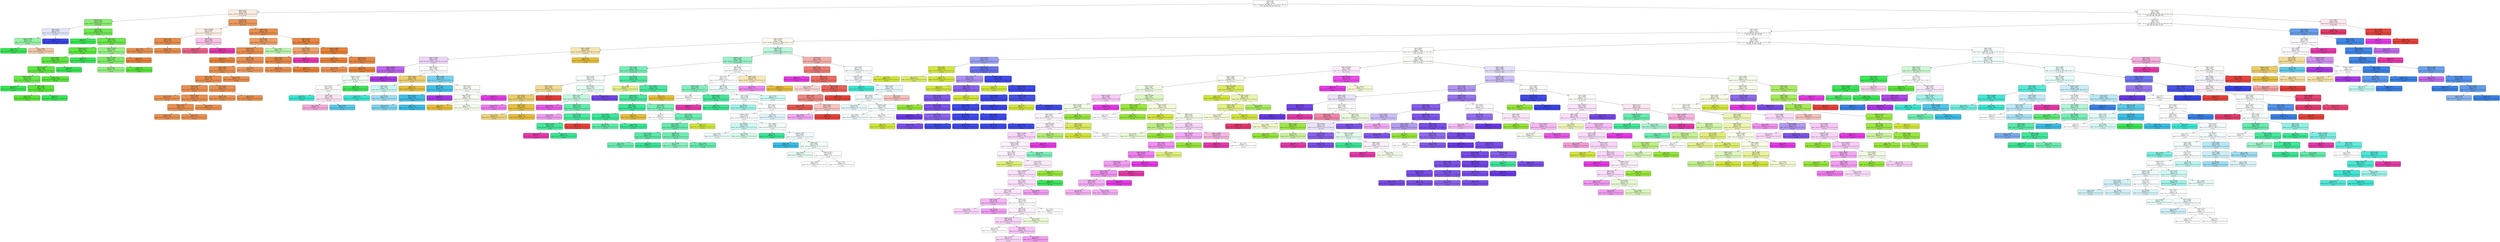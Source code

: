 digraph Tree {
node [shape=box, style="filled, rounded", color="black", fontname=helvetica] ;
edge [fontname=helvetica] ;
0 [label=<name &le; 24.5<br/>gini = 0.94<br/>samples = 6775<br/>value = [403, 413, 383, 400, 421, 311, 418, 433, 368, 423<br/>431, 392, 286, 386, 412, 424, 471]>, fillcolor="#fffefe"] ;
1 [label=<depth &le; 42.25<br/>gini = 0.644<br/>samples = 877<br/>value = [403, 0, 0, 0, 325, 62, 0, 5, 0, 3, 32, 0, 0<br/>0, 32, 15, 0]>, fillcolor="#fbede3"] ;
0 -> 1 [labeldistance=2.5, labelangle=45, headlabel="True"] ;
2 [label=<designer &le; 9.5<br/>gini = 0.435<br/>samples = 422<br/>value = [28, 0, 0, 0, 311, 46, 0, 5, 0, 0, 32, 0, 0<br/>0, 0, 0, 0]>, fillcolor="#89ed73"] ;
1 -> 2 ;
3 [label=<depth &le; 23.6<br/>gini = 0.652<br/>samples = 71<br/>value = [9, 0, 0, 0, 0, 25, 0, 5, 0, 0, 32, 0, 0, 0<br/>0, 0, 0]>, fillcolor="#e1e3fb"] ;
2 -> 3 ;
4 [label=<height &le; 77.408<br/>gini = 0.519<br/>samples = 39<br/>value = [9, 0, 0, 0, 0, 25, 0, 5, 0, 0, 0, 0, 0, 0<br/>0, 0, 0]>, fillcolor="#95f1a5"] ;
3 -> 4 ;
5 [label=<gini = 0.0<br/>samples = 25<br/>value = [0, 0, 0, 0, 0, 25, 0, 0, 0, 0, 0, 0, 0, 0<br/>0, 0, 0]>, fillcolor="#39e556"] ;
4 -> 5 ;
6 [label=<gini = 0.459<br/>samples = 14<br/>value = [9, 0, 0, 0, 0, 0, 0, 5, 0, 0, 0, 0, 0, 0<br/>0, 0, 0]>, fillcolor="#f3c7a7"] ;
4 -> 6 ;
7 [label=<gini = 0.0<br/>samples = 32<br/>value = [0, 0, 0, 0, 0, 0, 0, 0, 0, 0, 32, 0, 0, 0<br/>0, 0, 0]>, fillcolor="#3944e5"] ;
3 -> 7 ;
8 [label=<name &le; 14.0<br/>gini = 0.208<br/>samples = 351<br/>value = [19, 0, 0, 0, 311, 21, 0, 0, 0, 0, 0, 0, 0, 0<br/>0, 0, 0]>, fillcolor="#6ce851"] ;
2 -> 8 ;
9 [label=<gini = 0.0<br/>samples = 7<br/>value = [0, 0, 0, 0, 0, 7, 0, 0, 0, 0, 0, 0, 0, 0<br/>0, 0, 0]>, fillcolor="#39e556"] ;
8 -> 9 ;
10 [label=<depth &le; 32.5<br/>gini = 0.178<br/>samples = 344<br/>value = [19, 0, 0, 0, 311, 14, 0, 0, 0, 0, 0, 0, 0, 0<br/>0, 0, 0]>, fillcolor="#69e84d"] ;
8 -> 10 ;
11 [label=<designer &le; 17.5<br/>gini = 0.091<br/>samples = 273<br/>value = [0, 0, 0, 0, 260, 13, 0, 0, 0, 0, 0, 0, 0, 0<br/>0, 0, 0]>, fillcolor="#60e643"] ;
10 -> 11 ;
12 [label=<price &le; 1510.5<br/>gini = 0.065<br/>samples = 269<br/>value = [0, 0, 0, 0, 260, 9, 0, 0, 0, 0, 0, 0, 0, 0<br/>0, 0, 0]>, fillcolor="#5ee640"] ;
11 -> 12 ;
13 [label=<depth &le; 11.632<br/>gini = 0.058<br/>samples = 268<br/>value = [0, 0, 0, 0, 260, 8, 0, 0, 0, 0, 0, 0, 0, 0<br/>0, 0, 0]>, fillcolor="#5de63f"] ;
12 -> 13 ;
14 [label=<height &le; 78.973<br/>gini = 0.165<br/>samples = 88<br/>value = [0, 0, 0, 0, 80, 8, 0, 0, 0, 0, 0, 0, 0, 0<br/>0, 0, 0]>, fillcolor="#69e84d"] ;
13 -> 14 ;
15 [label=<gini = 0.0<br/>samples = 7<br/>value = [0, 0, 0, 0, 0, 7, 0, 0, 0, 0, 0, 0, 0, 0<br/>0, 0, 0]>, fillcolor="#39e556"] ;
14 -> 15 ;
16 [label=<width &le; 39.7<br/>gini = 0.024<br/>samples = 81<br/>value = [0, 0, 0, 0, 80, 1, 0, 0, 0, 0, 0, 0, 0, 0<br/>0, 0, 0]>, fillcolor="#5ae53b"] ;
14 -> 16 ;
17 [label=<gini = 0.0<br/>samples = 80<br/>value = [0, 0, 0, 0, 80, 0, 0, 0, 0, 0, 0, 0, 0, 0<br/>0, 0, 0]>, fillcolor="#58e539"] ;
16 -> 17 ;
18 [label=<gini = 0.0<br/>samples = 1<br/>value = [0, 0, 0, 0, 0, 1, 0, 0, 0, 0, 0, 0, 0, 0<br/>0, 0, 0]>, fillcolor="#39e556"] ;
16 -> 18 ;
19 [label=<gini = 0.0<br/>samples = 180<br/>value = [0, 0, 0, 0, 180, 0, 0, 0, 0, 0, 0, 0, 0, 0<br/>0, 0, 0]>, fillcolor="#58e539"] ;
13 -> 19 ;
20 [label=<gini = 0.0<br/>samples = 1<br/>value = [0, 0, 0, 0, 0, 1, 0, 0, 0, 0, 0, 0, 0, 0<br/>0, 0, 0]>, fillcolor="#39e556"] ;
12 -> 20 ;
21 [label=<gini = 0.0<br/>samples = 4<br/>value = [0, 0, 0, 0, 0, 4, 0, 0, 0, 0, 0, 0, 0, 0<br/>0, 0, 0]>, fillcolor="#39e556"] ;
11 -> 21 ;
22 [label=<height &le; 90.786<br/>gini = 0.412<br/>samples = 71<br/>value = [19, 0, 0, 0, 51, 1, 0, 0, 0, 0, 0, 0, 0, 0<br/>0, 0, 0]>, fillcolor="#98ef85"] ;
10 -> 22 ;
23 [label=<designer &le; 14.0<br/>gini = 0.314<br/>samples = 63<br/>value = [11, 0, 0, 0, 51, 1, 0, 0, 0, 0, 0, 0, 0, 0<br/>0, 0, 0]>, fillcolor="#7feb67"] ;
22 -> 23 ;
24 [label=<gini = 0.402<br/>samples = 45<br/>value = [11, 0, 0, 0, 33, 1, 0, 0, 0, 0, 0, 0, 0, 0<br/>0, 0, 0]>, fillcolor="#93ee7f"] ;
23 -> 24 ;
25 [label=<gini = 0.0<br/>samples = 18<br/>value = [0, 0, 0, 0, 18, 0, 0, 0, 0, 0, 0, 0, 0, 0<br/>0, 0, 0]>, fillcolor="#58e539"] ;
23 -> 25 ;
26 [label=<gini = 0.0<br/>samples = 8<br/>value = [8, 0, 0, 0, 0, 0, 0, 0, 0, 0, 0, 0, 0, 0<br/>0, 0, 0]>, fillcolor="#e58139"] ;
22 -> 26 ;
27 [label=<height &le; 84.0<br/>gini = 0.312<br/>samples = 455<br/>value = [375, 0, 0, 0, 14, 16, 0, 0, 0, 3, 0, 0, 0, 0<br/>32, 15, 0]>, fillcolor="#ea995e"] ;
1 -> 27 ;
28 [label=<height &le; 68.088<br/>gini = 0.684<br/>samples = 75<br/>value = [31, 0, 0, 0, 0, 2, 0, 0, 0, 3, 0, 0, 0, 0<br/>24, 15, 0]>, fillcolor="#fbeee4"] ;
27 -> 28 ;
29 [label=<name &le; 10.5<br/>gini = 0.164<br/>samples = 34<br/>value = [31, 0, 0, 0, 0, 2, 0, 0, 0, 0, 0, 0, 0, 0<br/>1, 0, 0]>, fillcolor="#e78d4c"] ;
28 -> 29 ;
30 [label=<gini = 0.165<br/>samples = 11<br/>value = [10, 0, 0, 0, 0, 0, 0, 0, 0, 0, 0, 0, 0, 0<br/>1, 0, 0]>, fillcolor="#e88e4d"] ;
29 -> 30 ;
31 [label=<gini = 0.159<br/>samples = 23<br/>value = [21, 0, 0, 0, 0, 2, 0, 0, 0, 0, 0, 0, 0, 0<br/>0, 0, 0]>, fillcolor="#e78d4c"] ;
29 -> 31 ;
32 [label=<width &le; 66.0<br/>gini = 0.546<br/>samples = 41<br/>value = [0, 0, 0, 0, 0, 0, 0, 0, 0, 3, 0, 0, 0, 0<br/>23, 15, 0]>, fillcolor="#f7c2e5"] ;
28 -> 32 ;
33 [label=<gini = 0.278<br/>samples = 18<br/>value = [0, 0, 0, 0, 0, 0, 0, 0, 0, 3, 0, 0, 0, 0<br/>0, 15, 0]>, fillcolor="#ea618a"] ;
32 -> 33 ;
34 [label=<gini = 0.0<br/>samples = 23<br/>value = [0, 0, 0, 0, 0, 0, 0, 0, 0, 0, 0, 0, 0, 0<br/>23, 0, 0]>, fillcolor="#e539a9"] ;
32 -> 34 ;
35 [label=<width &le; 47.0<br/>gini = 0.177<br/>samples = 380<br/>value = [344, 0, 0, 0, 14, 14, 0, 0, 0, 0, 0, 0, 0, 0<br/>8, 0, 0]>, fillcolor="#e88d4c"] ;
27 -> 35 ;
36 [label=<width &le; 44.5<br/>gini = 0.335<br/>samples = 122<br/>value = [98, 0, 0, 0, 14, 10, 0, 0, 0, 0, 0, 0, 0, 0<br/>0, 0, 0]>, fillcolor="#eb9d65"] ;
35 -> 36 ;
37 [label=<designer &le; 1.5<br/>gini = 0.18<br/>samples = 100<br/>value = [90, 0, 0, 0, 0, 10, 0, 0, 0, 0, 0, 0, 0, 0<br/>0, 0, 0]>, fillcolor="#e88f4f"] ;
36 -> 37 ;
38 [label=<gini = 0.0<br/>samples = 8<br/>value = [8, 0, 0, 0, 0, 0, 0, 0, 0, 0, 0, 0, 0, 0<br/>0, 0, 0]>, fillcolor="#e58139"] ;
37 -> 38 ;
39 [label=<depth &le; 51.5<br/>gini = 0.194<br/>samples = 92<br/>value = [82, 0, 0, 0, 0, 10, 0, 0, 0, 0, 0, 0, 0, 0<br/>0, 0, 0]>, fillcolor="#e89051"] ;
37 -> 39 ;
40 [label=<height &le; 108.0<br/>gini = 0.182<br/>samples = 79<br/>value = [71, 0, 0, 0, 0, 8, 0, 0, 0, 0, 0, 0, 0, 0<br/>0, 0, 0]>, fillcolor="#e88f4f"] ;
39 -> 40 ;
41 [label=<depth &le; 49.5<br/>gini = 0.185<br/>samples = 68<br/>value = [61, 0, 0, 0, 0, 7, 0, 0, 0, 0, 0, 0, 0, 0<br/>0, 0, 0]>, fillcolor="#e88f50"] ;
40 -> 41 ;
42 [label=<height &le; 95.5<br/>gini = 0.18<br/>samples = 40<br/>value = [36, 0, 0, 0, 0, 4, 0, 0, 0, 0, 0, 0, 0, 0<br/>0, 0, 0]>, fillcolor="#e88f4f"] ;
41 -> 42 ;
43 [label=<gini = 0.198<br/>samples = 9<br/>value = [8, 0, 0, 0, 0, 1, 0, 0, 0, 0, 0, 0, 0, 0<br/>0, 0, 0]>, fillcolor="#e89152"] ;
42 -> 43 ;
44 [label=<height &le; 101.5<br/>gini = 0.175<br/>samples = 31<br/>value = [28, 0, 0, 0, 0, 3, 0, 0, 0, 0, 0, 0, 0, 0<br/>0, 0, 0]>, fillcolor="#e88e4e"] ;
42 -> 44 ;
45 [label=<height &le; 100.5<br/>gini = 0.18<br/>samples = 20<br/>value = [18, 0, 0, 0, 0, 2, 0, 0, 0, 0, 0, 0, 0, 0<br/>0, 0, 0]>, fillcolor="#e88f4f"] ;
44 -> 45 ;
46 [label=<gini = 0.18<br/>samples = 10<br/>value = [9, 0, 0, 0, 0, 1, 0, 0, 0, 0, 0, 0, 0, 0<br/>0, 0, 0]>, fillcolor="#e88f4f"] ;
45 -> 46 ;
47 [label=<gini = 0.18<br/>samples = 10<br/>value = [9, 0, 0, 0, 0, 1, 0, 0, 0, 0, 0, 0, 0, 0<br/>0, 0, 0]>, fillcolor="#e88f4f"] ;
45 -> 47 ;
48 [label=<gini = 0.165<br/>samples = 11<br/>value = [10, 0, 0, 0, 0, 1, 0, 0, 0, 0, 0, 0, 0, 0<br/>0, 0, 0]>, fillcolor="#e88e4d"] ;
44 -> 48 ;
49 [label=<price &le; 565.0<br/>gini = 0.191<br/>samples = 28<br/>value = [25, 0, 0, 0, 0, 3, 0, 0, 0, 0, 0, 0, 0, 0<br/>0, 0, 0]>, fillcolor="#e89051"] ;
41 -> 49 ;
50 [label=<gini = 0.198<br/>samples = 18<br/>value = [16, 0, 0, 0, 0, 2, 0, 0, 0, 0, 0, 0, 0, 0<br/>0, 0, 0]>, fillcolor="#e89152"] ;
49 -> 50 ;
51 [label=<gini = 0.18<br/>samples = 10<br/>value = [9, 0, 0, 0, 0, 1, 0, 0, 0, 0, 0, 0, 0, 0<br/>0, 0, 0]>, fillcolor="#e88f4f"] ;
49 -> 51 ;
52 [label=<gini = 0.165<br/>samples = 11<br/>value = [10, 0, 0, 0, 0, 1, 0, 0, 0, 0, 0, 0, 0, 0<br/>0, 0, 0]>, fillcolor="#e88e4d"] ;
40 -> 52 ;
53 [label=<gini = 0.26<br/>samples = 13<br/>value = [11, 0, 0, 0, 0, 2, 0, 0, 0, 0, 0, 0, 0, 0<br/>0, 0, 0]>, fillcolor="#ea985d"] ;
39 -> 53 ;
54 [label=<gini = 0.463<br/>samples = 22<br/>value = [8, 0, 0, 0, 14, 0, 0, 0, 0, 0, 0, 0, 0, 0<br/>0, 0, 0]>, fillcolor="#b7f4aa"] ;
36 -> 54 ;
55 [label=<depth &le; 45.363<br/>gini = 0.09<br/>samples = 258<br/>value = [246, 0, 0, 0, 0, 4, 0, 0, 0, 0, 0, 0, 0, 0<br/>8, 0, 0]>, fillcolor="#e68743"] ;
35 -> 55 ;
56 [label=<price &le; 207.0<br/>gini = 0.349<br/>samples = 47<br/>value = [37, 0, 0, 0, 0, 2, 0, 0, 0, 0, 0, 0, 0, 0<br/>8, 0, 0]>, fillcolor="#eca16c"] ;
55 -> 56 ;
57 [label=<price &le; 139.0<br/>gini = 0.097<br/>samples = 39<br/>value = [37, 0, 0, 0, 0, 2, 0, 0, 0, 0, 0, 0, 0, 0<br/>0, 0, 0]>, fillcolor="#e68844"] ;
56 -> 57 ;
58 [label=<gini = 0.18<br/>samples = 20<br/>value = [18, 0, 0, 0, 0, 2, 0, 0, 0, 0, 0, 0, 0, 0<br/>0, 0, 0]>, fillcolor="#e88f4f"] ;
57 -> 58 ;
59 [label=<gini = 0.0<br/>samples = 19<br/>value = [19, 0, 0, 0, 0, 0, 0, 0, 0, 0, 0, 0, 0, 0<br/>0, 0, 0]>, fillcolor="#e58139"] ;
57 -> 59 ;
60 [label=<gini = 0.0<br/>samples = 8<br/>value = [0, 0, 0, 0, 0, 0, 0, 0, 0, 0, 0, 0, 0, 0<br/>8, 0, 0]>, fillcolor="#e539a9"] ;
56 -> 60 ;
61 [label=<depth &le; 47.863<br/>gini = 0.019<br/>samples = 211<br/>value = [209, 0, 0, 0, 0, 2, 0, 0, 0, 0, 0, 0, 0, 0<br/>0, 0, 0]>, fillcolor="#e5823b"] ;
55 -> 61 ;
62 [label=<gini = 0.0<br/>samples = 171<br/>value = [171, 0, 0, 0, 0, 0, 0, 0, 0, 0, 0, 0, 0, 0<br/>0, 0, 0]>, fillcolor="#e58139"] ;
61 -> 62 ;
63 [label=<designer &le; 5.5<br/>gini = 0.095<br/>samples = 40<br/>value = [38, 0, 0, 0, 0, 2, 0, 0, 0, 0, 0, 0, 0, 0<br/>0, 0, 0]>, fillcolor="#e68843"] ;
61 -> 63 ;
64 [label=<gini = 0.198<br/>samples = 18<br/>value = [16, 0, 0, 0, 0, 2, 0, 0, 0, 0, 0, 0, 0, 0<br/>0, 0, 0]>, fillcolor="#e89152"] ;
63 -> 64 ;
65 [label=<gini = 0.0<br/>samples = 22<br/>value = [22, 0, 0, 0, 0, 0, 0, 0, 0, 0, 0, 0, 0, 0<br/>0, 0, 0]>, fillcolor="#e58139"] ;
63 -> 65 ;
66 [label=<name &le; 567.5<br/>gini = 0.934<br/>samples = 5898<br/>value = [0, 413, 383, 400, 96, 249, 418, 428, 368, 420, 399<br/>392, 286, 386, 380, 409, 471]>, fillcolor="#fffefd"] ;
0 -> 66 [labeldistance=2.5, labelangle=-45, headlabel="False"] ;
67 [label=<depth &le; 61.5<br/>gini = 0.93<br/>samples = 5273<br/>value = [0, 413, 383, 400, 96, 249, 418, 428, 368, 420, 399<br/>392, 286, 381, 380, 79, 181]>, fillcolor="#ffffff"] ;
66 -> 67 ;
68 [label=<name &le; 101.5<br/>gini = 0.927<br/>samples = 4831<br/>value = [0, 386, 383, 400, 96, 246, 418, 425, 363, 70, 399<br/>392, 247, 381, 365, 79, 181]>, fillcolor="#ffffff"] ;
67 -> 68 ;
69 [label=<depth &le; 39.549<br/>gini = 0.823<br/>samples = 1298<br/>value = [0, 386, 31, 12, 0, 12, 294, 89, 140, 0, 0, 16<br/>148, 49, 22, 0, 99]>, fillcolor="#fdf9ed"] ;
68 -> 69 ;
70 [label=<depth &le; 38.549<br/>gini = 0.644<br/>samples = 631<br/>value = [0, 336, 6, 7, 0, 11, 4, 21, 82, 0, 0, 0, 146<br/>6, 9, 0, 3]>, fillcolor="#f5e5b1"] ;
69 -> 70 ;
71 [label=<height &le; 78.687<br/>gini = 0.749<br/>samples = 374<br/>value = [0, 79, 6, 7, 0, 11, 4, 21, 82, 0, 0, 0, 146<br/>6, 9, 0, 3]>, fillcolor="#ecd4f9"] ;
70 -> 71 ;
72 [label=<height &le; 76.852<br/>gini = 0.358<br/>samples = 176<br/>value = [0, 0, 0, 0, 0, 10, 4, 8, 6, 0, 0, 0, 140, 0<br/>8, 0, 0]>, fillcolor="#bc64eb"] ;
71 -> 72 ;
73 [label=<height &le; 74.253<br/>gini = 0.795<br/>samples = 37<br/>value = [0, 0, 0, 0, 0, 10, 4, 8, 6, 0, 0, 0, 1, 0<br/>8, 0, 0]>, fillcolor="#f1fdf3"] ;
72 -> 73 ;
74 [label=<price &le; 187.5<br/>gini = 0.768<br/>samples = 28<br/>value = [0, 0, 0, 0, 0, 1, 4, 8, 6, 0, 0, 0, 1, 0<br/>8, 0, 0]>, fillcolor="#ffffff"] ;
73 -> 74 ;
75 [label=<gini = 0.0<br/>samples = 8<br/>value = [0, 0, 0, 0, 0, 0, 0, 8, 0, 0, 0, 0, 0, 0<br/>0, 0, 0]>, fillcolor="#39e5d1"] ;
74 -> 75 ;
76 [label=<width &le; 60.0<br/>gini = 0.705<br/>samples = 20<br/>value = [0, 0, 0, 0, 0, 1, 4, 0, 6, 0, 0, 0, 1, 0<br/>8, 0, 0]>, fillcolor="#fbe3f3"] ;
74 -> 76 ;
77 [label=<gini = 0.521<br/>samples = 13<br/>value = [0, 0, 0, 0, 0, 0, 4, 0, 0, 0, 0, 0, 1, 0<br/>8, 0, 0]>, fillcolor="#f3a7d9"] ;
76 -> 77 ;
78 [label=<gini = 0.245<br/>samples = 7<br/>value = [0, 0, 0, 0, 0, 1, 0, 0, 6, 0, 0, 0, 0, 0<br/>0, 0, 0]>, fillcolor="#5ac8e9"] ;
76 -> 78 ;
79 [label=<gini = 0.0<br/>samples = 9<br/>value = [0, 0, 0, 0, 0, 9, 0, 0, 0, 0, 0, 0, 0, 0<br/>0, 0, 0]>, fillcolor="#39e556"] ;
73 -> 79 ;
80 [label=<gini = 0.0<br/>samples = 139<br/>value = [0, 0, 0, 0, 0, 0, 0, 0, 0, 0, 0, 0, 139, 0<br/>0, 0, 0]>, fillcolor="#a939e5"] ;
72 -> 80 ;
81 [label=<height &le; 84.55<br/>gini = 0.685<br/>samples = 198<br/>value = [0, 79, 6, 7, 0, 1, 0, 13, 76, 0, 0, 0, 6, 6<br/>1, 0, 3]>, fillcolor="#fefdfa"] ;
71 -> 81 ;
82 [label=<height &le; 84.05<br/>gini = 0.409<br/>samples = 101<br/>value = [0, 76, 0, 0, 0, 0, 0, 13, 8, 0, 0, 0, 4, 0<br/>0, 0, 0]>, fillcolor="#ecd071"] ;
81 -> 82 ;
83 [label=<width &le; 64.0<br/>gini = 0.602<br/>samples = 25<br/>value = [0, 0, 0, 0, 0, 0, 0, 13, 8, 0, 0, 0, 4, 0<br/>0, 0, 0]>, fillcolor="#c5f7f1"] ;
82 -> 83 ;
84 [label=<gini = 0.0<br/>samples = 13<br/>value = [0, 0, 0, 0, 0, 0, 0, 13, 0, 0, 0, 0, 0, 0<br/>0, 0, 0]>, fillcolor="#39e5d1"] ;
83 -> 84 ;
85 [label=<gini = 0.444<br/>samples = 12<br/>value = [0, 0, 0, 0, 0, 0, 0, 0, 8, 0, 0, 0, 4, 0<br/>0, 0, 0]>, fillcolor="#9cdef2"] ;
83 -> 85 ;
86 [label=<gini = 0.0<br/>samples = 76<br/>value = [0, 76, 0, 0, 0, 0, 0, 0, 0, 0, 0, 0, 0, 0<br/>0, 0, 0]>, fillcolor="#e5bd39"] ;
82 -> 86 ;
87 [label=<height &le; 106.5<br/>gini = 0.493<br/>samples = 97<br/>value = [0, 3, 6, 7, 0, 1, 0, 0, 68, 0, 0, 0, 2, 6<br/>1, 0, 3]>, fillcolor="#79d2ed"] ;
81 -> 87 ;
88 [label=<width &le; 77.5<br/>gini = 0.082<br/>samples = 71<br/>value = [0, 0, 0, 0, 0, 0, 0, 0, 68, 0, 0, 0, 2, 0<br/>1, 0, 0]>, fillcolor="#42c0e6"] ;
87 -> 88 ;
89 [label=<price &le; 120.0<br/>gini = 0.029<br/>samples = 69<br/>value = [0, 0, 0, 0, 0, 0, 0, 0, 68, 0, 0, 0, 0, 0<br/>1, 0, 0]>, fillcolor="#3cbee5"] ;
88 -> 89 ;
90 [label=<gini = 0.375<br/>samples = 4<br/>value = [0, 0, 0, 0, 0, 0, 0, 0, 3, 0, 0, 0, 0, 0<br/>1, 0, 0]>, fillcolor="#7bd3ee"] ;
89 -> 90 ;
91 [label=<gini = 0.0<br/>samples = 65<br/>value = [0, 0, 0, 0, 0, 0, 0, 0, 65, 0, 0, 0, 0, 0<br/>0, 0, 0]>, fillcolor="#39bde5"] ;
89 -> 91 ;
92 [label=<gini = 0.0<br/>samples = 2<br/>value = [0, 0, 0, 0, 0, 0, 0, 0, 0, 0, 0, 0, 2, 0<br/>0, 0, 0]>, fillcolor="#a939e5"] ;
88 -> 92 ;
93 [label=<width &le; 237.0<br/>gini = 0.793<br/>samples = 26<br/>value = [0, 3, 6, 7, 0, 1, 0, 0, 0, 0, 0, 0, 0, 6<br/>0, 0, 3]>, fillcolor="#fafef5"] ;
87 -> 93 ;
94 [label=<depth &le; 31.451<br/>gini = 0.74<br/>samples = 20<br/>value = [0, 3, 6, 7, 0, 1, 0, 0, 0, 0, 0, 0, 0, 0<br/>0, 0, 3]>, fillcolor="#f7fdf1"] ;
93 -> 94 ;
95 [label=<gini = 0.0<br/>samples = 3<br/>value = [0, 3, 0, 0, 0, 0, 0, 0, 0, 0, 0, 0, 0, 0<br/>0, 0, 0]>, fillcolor="#e5bd39"] ;
94 -> 95 ;
96 [label=<gini = 0.671<br/>samples = 17<br/>value = [0, 0, 6, 7, 0, 1, 0, 0, 0, 0, 0, 0, 0, 0<br/>0, 0, 3]>, fillcolor="#f5fded"] ;
94 -> 96 ;
97 [label=<gini = 0.0<br/>samples = 6<br/>value = [0, 0, 0, 0, 0, 0, 0, 0, 0, 0, 0, 0, 0, 6<br/>0, 0, 0]>, fillcolor="#e539e5"] ;
93 -> 97 ;
98 [label=<gini = 0.0<br/>samples = 257<br/>value = [0, 257, 0, 0, 0, 0, 0, 0, 0, 0, 0, 0, 0, 0<br/>0, 0, 0]>, fillcolor="#e5bd39"] ;
70 -> 98 ;
99 [label=<height &le; 159.5<br/>gini = 0.76<br/>samples = 667<br/>value = [0, 50, 25, 5, 0, 1, 290, 68, 58, 0, 0, 16, 2<br/>43, 13, 0, 96]>, fillcolor="#bcf6db"] ;
69 -> 99 ;
100 [label=<designer &le; 19.0<br/>gini = 0.649<br/>samples = 510<br/>value = [0, 50, 15, 3, 0, 1, 290, 45, 33, 0, 0, 16, 2<br/>28, 13, 0, 14]>, fillcolor="#98f1c8"] ;
99 -> 100 ;
101 [label=<name &le; 34.5<br/>gini = 0.466<br/>samples = 337<br/>value = [0, 27, 15, 3, 0, 0, 243, 0, 0, 0, 0, 16, 1<br/>17, 8, 0, 7]>, fillcolor="#75edb5"] ;
100 -> 101 ;
102 [label=<height &le; 50.0<br/>gini = 0.812<br/>samples = 88<br/>value = [0, 19, 0, 3, 0, 0, 22, 0, 0, 0, 0, 16, 1, 17<br/>3, 0, 7]>, fillcolor="#f6fefa"] ;
101 -> 102 ;
103 [label=<width &le; 191.5<br/>gini = 0.547<br/>samples = 30<br/>value = [0, 19, 0, 0, 0, 0, 0, 0, 0, 0, 0, 0, 1, 3<br/>1, 0, 6]>, fillcolor="#f1db94"] ;
102 -> 103 ;
104 [label=<price &le; 535.0<br/>gini = 0.354<br/>samples = 24<br/>value = [0, 19, 0, 0, 0, 0, 0, 0, 0, 0, 0, 0, 1, 3<br/>1, 0, 0]>, fillcolor="#ebcd68"] ;
103 -> 104 ;
105 [label=<gini = 0.375<br/>samples = 4<br/>value = [0, 0, 0, 0, 0, 0, 0, 0, 0, 0, 0, 0, 0, 3<br/>1, 0, 0]>, fillcolor="#ee7bee"] ;
104 -> 105 ;
106 [label=<height &le; 32.0<br/>gini = 0.095<br/>samples = 20<br/>value = [0, 19, 0, 0, 0, 0, 0, 0, 0, 0, 0, 0, 1, 0<br/>0, 0, 0]>, fillcolor="#e6c043"] ;
104 -> 106 ;
107 [label=<gini = 0.375<br/>samples = 4<br/>value = [0, 3, 0, 0, 0, 0, 0, 0, 0, 0, 0, 0, 1, 0<br/>0, 0, 0]>, fillcolor="#eed37b"] ;
106 -> 107 ;
108 [label=<gini = 0.0<br/>samples = 16<br/>value = [0, 16, 0, 0, 0, 0, 0, 0, 0, 0, 0, 0, 0, 0<br/>0, 0, 0]>, fillcolor="#e5bd39"] ;
106 -> 108 ;
109 [label=<gini = 0.0<br/>samples = 6<br/>value = [0, 0, 0, 0, 0, 0, 0, 0, 0, 0, 0, 0, 0, 0<br/>0, 0, 6]>, fillcolor="#e54139"] ;
103 -> 109 ;
110 [label=<price &le; 1391.5<br/>gini = 0.718<br/>samples = 58<br/>value = [0, 0, 0, 3, 0, 0, 22, 0, 0, 0, 0, 16, 0, 14<br/>2, 0, 1]>, fillcolor="#e3fbf0"] ;
102 -> 110 ;
111 [label=<depth &le; 43.5<br/>gini = 0.59<br/>samples = 41<br/>value = [0, 0, 0, 2, 0, 0, 22, 0, 0, 0, 0, 0, 0, 14<br/>2, 0, 1]>, fillcolor="#c4f7e0"] ;
110 -> 111 ;
112 [label=<gini = 0.245<br/>samples = 14<br/>value = [0, 0, 0, 2, 0, 0, 0, 0, 0, 0, 0, 0, 0, 12<br/>0, 0, 0]>, fillcolor="#e95ae9"] ;
111 -> 112 ;
113 [label=<designer &le; 5.5<br/>gini = 0.324<br/>samples = 27<br/>value = [0, 0, 0, 0, 0, 0, 22, 0, 0, 0, 0, 0, 0, 2<br/>2, 0, 1]>, fillcolor="#61eaaa"] ;
111 -> 113 ;
114 [label=<gini = 0.444<br/>samples = 3<br/>value = [0, 0, 0, 0, 0, 0, 0, 0, 0, 0, 0, 0, 0, 2<br/>1, 0, 0]>, fillcolor="#f29cf2"] ;
113 -> 114 ;
115 [label=<price &le; 1241.5<br/>gini = 0.156<br/>samples = 24<br/>value = [0, 0, 0, 0, 0, 0, 22, 0, 0, 0, 0, 0, 0, 0<br/>1, 0, 1]>, fillcolor="#4ae79e"] ;
113 -> 115 ;
116 [label=<height &le; 77.362<br/>gini = 0.083<br/>samples = 23<br/>value = [0, 0, 0, 0, 0, 0, 22, 0, 0, 0, 0, 0, 0, 0<br/>1, 0, 0]>, fillcolor="#42e69a"] ;
115 -> 116 ;
117 [label=<gini = 0.0<br/>samples = 1<br/>value = [0, 0, 0, 0, 0, 0, 0, 0, 0, 0, 0, 0, 0, 0<br/>1, 0, 0]>, fillcolor="#e539a9"] ;
116 -> 117 ;
118 [label=<gini = 0.0<br/>samples = 22<br/>value = [0, 0, 0, 0, 0, 0, 22, 0, 0, 0, 0, 0, 0, 0<br/>0, 0, 0]>, fillcolor="#39e595"] ;
116 -> 118 ;
119 [label=<gini = 0.0<br/>samples = 1<br/>value = [0, 0, 0, 0, 0, 0, 0, 0, 0, 0, 0, 0, 0, 0<br/>0, 0, 1]>, fillcolor="#e54139"] ;
115 -> 119 ;
120 [label=<gini = 0.111<br/>samples = 17<br/>value = [0, 0, 0, 1, 0, 0, 0, 0, 0, 0, 0, 16, 0, 0<br/>0, 0, 0]>, fillcolor="#7345e7"] ;
110 -> 120 ;
121 [label=<price &le; 105.0<br/>gini = 0.207<br/>samples = 249<br/>value = [0, 8, 15, 0, 0, 0, 221, 0, 0, 0, 0, 0, 0, 0<br/>5, 0, 0]>, fillcolor="#51e8a2"] ;
101 -> 121 ;
122 [label=<gini = 0.408<br/>samples = 7<br/>value = [0, 2, 5, 0, 0, 0, 0, 0, 0, 0, 0, 0, 0, 0<br/>0, 0, 0]>, fillcolor="#e3ef88"] ;
121 -> 122 ;
123 [label=<price &le; 2085.0<br/>gini = 0.163<br/>samples = 242<br/>value = [0, 6, 10, 0, 0, 0, 221, 0, 0, 0, 0, 0, 0, 0<br/>5, 0, 0]>, fillcolor="#4be79f"] ;
121 -> 123 ;
124 [label=<name &le; 57.0<br/>gini = 0.143<br/>samples = 239<br/>value = [0, 3, 10, 0, 0, 0, 221, 0, 0, 0, 0, 0, 0, 0<br/>5, 0, 0]>, fillcolor="#49e79d"] ;
123 -> 124 ;
125 [label=<depth &le; 50.5<br/>gini = 0.042<br/>samples = 187<br/>value = [0, 1, 0, 0, 0, 0, 183, 0, 0, 0, 0, 0, 0, 0<br/>3, 0, 0]>, fillcolor="#3de697"] ;
124 -> 125 ;
126 [label=<price &le; 187.5<br/>gini = 0.032<br/>samples = 186<br/>value = [0, 0, 0, 0, 0, 0, 183, 0, 0, 0, 0, 0, 0, 0<br/>3, 0, 0]>, fillcolor="#3ce597"] ;
125 -> 126 ;
127 [label=<gini = 0.266<br/>samples = 19<br/>value = [0, 0, 0, 0, 0, 0, 16, 0, 0, 0, 0, 0, 0, 0<br/>3, 0, 0]>, fillcolor="#5eeaa9"] ;
126 -> 127 ;
128 [label=<gini = 0.0<br/>samples = 167<br/>value = [0, 0, 0, 0, 0, 0, 167, 0, 0, 0, 0, 0, 0, 0<br/>0, 0, 0]>, fillcolor="#39e595"] ;
126 -> 128 ;
129 [label=<gini = 0.0<br/>samples = 1<br/>value = [0, 1, 0, 0, 0, 0, 0, 0, 0, 0, 0, 0, 0, 0<br/>0, 0, 0]>, fillcolor="#e5bd39"] ;
125 -> 129 ;
130 [label=<name &le; 86.5<br/>gini = 0.426<br/>samples = 52<br/>value = [0, 2, 10, 0, 0, 0, 38, 0, 0, 0, 0, 0, 0, 0<br/>2, 0, 0]>, fillcolor="#7beeb8"] ;
124 -> 130 ;
131 [label=<gini = 0.5<br/>samples = 4<br/>value = [0, 2, 0, 0, 0, 0, 0, 0, 0, 0, 0, 0, 0, 0<br/>2, 0, 0]>, fillcolor="#ffffff"] ;
130 -> 131 ;
132 [label=<price &le; 372.5<br/>gini = 0.33<br/>samples = 48<br/>value = [0, 0, 10, 0, 0, 0, 38, 0, 0, 0, 0, 0, 0, 0<br/>0, 0, 0]>, fillcolor="#6decb1"] ;
130 -> 132 ;
133 [label=<price &le; 155.0<br/>gini = 0.287<br/>samples = 46<br/>value = [0, 0, 8, 0, 0, 0, 38, 0, 0, 0, 0, 0, 0, 0<br/>0, 0, 0]>, fillcolor="#63eaab"] ;
132 -> 133 ;
134 [label=<price &le; 137.5<br/>gini = 0.236<br/>samples = 22<br/>value = [0, 0, 3, 0, 0, 0, 19, 0, 0, 0, 0, 0, 0, 0<br/>0, 0, 0]>, fillcolor="#58e9a6"] ;
133 -> 134 ;
135 [label=<gini = 0.32<br/>samples = 15<br/>value = [0, 0, 3, 0, 0, 0, 12, 0, 0, 0, 0, 0, 0, 0<br/>0, 0, 0]>, fillcolor="#6aecb0"] ;
134 -> 135 ;
136 [label=<gini = 0.0<br/>samples = 7<br/>value = [0, 0, 0, 0, 0, 0, 7, 0, 0, 0, 0, 0, 0, 0<br/>0, 0, 0]>, fillcolor="#39e595"] ;
134 -> 136 ;
137 [label=<height &le; 71.5<br/>gini = 0.33<br/>samples = 24<br/>value = [0, 0, 5, 0, 0, 0, 19, 0, 0, 0, 0, 0, 0, 0<br/>0, 0, 0]>, fillcolor="#6decb1"] ;
133 -> 137 ;
138 [label=<gini = 0.408<br/>samples = 7<br/>value = [0, 0, 2, 0, 0, 0, 5, 0, 0, 0, 0, 0, 0, 0<br/>0, 0, 0]>, fillcolor="#88efbf"] ;
137 -> 138 ;
139 [label=<gini = 0.291<br/>samples = 17<br/>value = [0, 0, 3, 0, 0, 0, 14, 0, 0, 0, 0, 0, 0, 0<br/>0, 0, 0]>, fillcolor="#63ebac"] ;
137 -> 139 ;
140 [label=<gini = 0.0<br/>samples = 2<br/>value = [0, 0, 2, 0, 0, 0, 0, 0, 0, 0, 0, 0, 0, 0<br/>0, 0, 0]>, fillcolor="#d1e539"] ;
132 -> 140 ;
141 [label=<gini = 0.0<br/>samples = 3<br/>value = [0, 3, 0, 0, 0, 0, 0, 0, 0, 0, 0, 0, 0, 0<br/>0, 0, 0]>, fillcolor="#e5bd39"] ;
123 -> 141 ;
142 [label=<width &le; 92.5<br/>gini = 0.798<br/>samples = 173<br/>value = [0, 23, 0, 0, 0, 1, 47, 45, 33, 0, 0, 0, 1<br/>11, 5, 0, 7]>, fillcolor="#fcfffd"] ;
100 -> 142 ;
143 [label=<name &le; 50.5<br/>gini = 0.73<br/>samples = 139<br/>value = [0, 4, 0, 0, 0, 1, 45, 45, 33, 0, 0, 0, 1, 0<br/>3, 0, 7]>, fillcolor="#ffffff"] ;
142 -> 143 ;
144 [label=<height &le; 44.0<br/>gini = 0.506<br/>samples = 31<br/>value = [0, 4, 0, 0, 0, 0, 21, 4, 0, 0, 0, 0, 1, 0<br/>1, 0, 0]>, fillcolor="#82efbc"] ;
143 -> 144 ;
145 [label=<gini = 0.593<br/>samples = 9<br/>value = [0, 4, 0, 0, 0, 0, 0, 4, 0, 0, 0, 0, 1, 0<br/>0, 0, 0]>, fillcolor="#ffffff"] ;
144 -> 145 ;
146 [label=<depth &le; 41.0<br/>gini = 0.087<br/>samples = 22<br/>value = [0, 0, 0, 0, 0, 0, 21, 0, 0, 0, 0, 0, 0, 0<br/>1, 0, 0]>, fillcolor="#42e69a"] ;
144 -> 146 ;
147 [label=<gini = 0.0<br/>samples = 1<br/>value = [0, 0, 0, 0, 0, 0, 0, 0, 0, 0, 0, 0, 0, 0<br/>1, 0, 0]>, fillcolor="#e539a9"] ;
146 -> 147 ;
148 [label=<gini = 0.0<br/>samples = 21<br/>value = [0, 0, 0, 0, 0, 0, 21, 0, 0, 0, 0, 0, 0, 0<br/>0, 0, 0]>, fillcolor="#39e595"] ;
146 -> 148 ;
149 [label=<depth &le; 51.0<br/>gini = 0.709<br/>samples = 108<br/>value = [0, 0, 0, 0, 0, 1, 24, 41, 33, 0, 0, 0, 0, 0<br/>2, 0, 7]>, fillcolor="#eafcfa"] ;
143 -> 149 ;
150 [label=<price &le; 275.0<br/>gini = 0.696<br/>samples = 91<br/>value = [0, 0, 0, 0, 0, 1, 24, 33, 29, 0, 0, 0, 0, 0<br/>2, 0, 2]>, fillcolor="#f2fdfc"] ;
149 -> 150 ;
151 [label=<gini = 0.444<br/>samples = 6<br/>value = [0, 0, 0, 0, 0, 0, 0, 4, 0, 0, 0, 0, 0, 0<br/>2, 0, 0]>, fillcolor="#9cf2e8"] ;
150 -> 151 ;
152 [label=<width &le; 85.0<br/>gini = 0.687<br/>samples = 85<br/>value = [0, 0, 0, 0, 0, 1, 24, 29, 29, 0, 0, 0, 0, 0<br/>0, 0, 2]>, fillcolor="#ffffff"] ;
150 -> 152 ;
153 [label=<designer &le; 28.0<br/>gini = 0.683<br/>samples = 75<br/>value = [0, 0, 0, 0, 0, 0, 24, 25, 24, 0, 0, 0, 0, 0<br/>0, 0, 2]>, fillcolor="#fbfefe"] ;
152 -> 153 ;
154 [label=<price &le; 485.0<br/>gini = 0.672<br/>samples = 26<br/>value = [0, 0, 0, 0, 0, 0, 5, 12, 7, 0, 0, 0, 0, 0<br/>0, 0, 2]>, fillcolor="#cbf8f3"] ;
153 -> 154 ;
155 [label=<gini = 0.595<br/>samples = 17<br/>value = [0, 0, 0, 0, 0, 0, 0, 8, 7, 0, 0, 0, 0, 0<br/>0, 0, 2]>, fillcolor="#ebfcfa"] ;
154 -> 155 ;
156 [label=<gini = 0.494<br/>samples = 9<br/>value = [0, 0, 0, 0, 0, 0, 5, 4, 0, 0, 0, 0, 0, 0<br/>0, 0, 0]>, fillcolor="#d7faea"] ;
154 -> 156 ;
157 [label=<price &le; 385.0<br/>gini = 0.659<br/>samples = 49<br/>value = [0, 0, 0, 0, 0, 0, 19, 13, 17, 0, 0, 0, 0, 0<br/>0, 0, 0]>, fillcolor="#f3fdf8"] ;
153 -> 157 ;
158 [label=<gini = 0.0<br/>samples = 4<br/>value = [0, 0, 0, 0, 0, 0, 4, 0, 0, 0, 0, 0, 0, 0<br/>0, 0, 0]>, fillcolor="#39e595"] ;
157 -> 158 ;
159 [label=<designer &le; 36.5<br/>gini = 0.663<br/>samples = 45<br/>value = [0, 0, 0, 0, 0, 0, 15, 13, 17, 0, 0, 0, 0, 0<br/>0, 0, 0]>, fillcolor="#f2fbfd"] ;
157 -> 159 ;
160 [label=<gini = 0.0<br/>samples = 6<br/>value = [0, 0, 0, 0, 0, 0, 0, 0, 6, 0, 0, 0, 0, 0<br/>0, 0, 0]>, fillcolor="#39bde5"] ;
159 -> 160 ;
161 [label=<height &le; 69.5<br/>gini = 0.661<br/>samples = 39<br/>value = [0, 0, 0, 0, 0, 0, 15, 13, 11, 0, 0, 0, 0, 0<br/>0, 0, 0]>, fillcolor="#f0fdf7"] ;
159 -> 161 ;
162 [label=<gini = 0.653<br/>samples = 12<br/>value = [0, 0, 0, 0, 0, 0, 5, 3, 4, 0, 0, 0, 0, 0<br/>0, 0, 0]>, fillcolor="#e6fcf2"] ;
161 -> 162 ;
163 [label=<designer &le; 53.0<br/>gini = 0.658<br/>samples = 27<br/>value = [0, 0, 0, 0, 0, 0, 10, 10, 7, 0, 0, 0, 0, 0<br/>0, 0, 0]>, fillcolor="#ffffff"] ;
161 -> 163 ;
164 [label=<gini = 0.664<br/>samples = 17<br/>value = [0, 0, 0, 0, 0, 0, 6, 6, 5, 0, 0, 0, 0, 0<br/>0, 0, 0]>, fillcolor="#ffffff"] ;
163 -> 164 ;
165 [label=<gini = 0.64<br/>samples = 10<br/>value = [0, 0, 0, 0, 0, 0, 4, 4, 2, 0, 0, 0, 0, 0<br/>0, 0, 0]>, fillcolor="#ffffff"] ;
163 -> 165 ;
166 [label=<gini = 0.58<br/>samples = 10<br/>value = [0, 0, 0, 0, 0, 1, 0, 4, 5, 0, 0, 0, 0, 0<br/>0, 0, 0]>, fillcolor="#def4fb"] ;
152 -> 166 ;
167 [label=<gini = 0.637<br/>samples = 17<br/>value = [0, 0, 0, 0, 0, 0, 0, 8, 4, 0, 0, 0, 0, 0<br/>0, 0, 5]>, fillcolor="#cef8f4"] ;
149 -> 167 ;
168 [label=<depth &le; 52.0<br/>gini = 0.576<br/>samples = 34<br/>value = [0, 19, 0, 0, 0, 0, 2, 0, 0, 0, 0, 0, 0, 11<br/>2, 0, 0]>, fillcolor="#f6e8ba"] ;
142 -> 168 ;
169 [label=<gini = 0.54<br/>samples = 17<br/>value = [0, 2, 0, 0, 0, 0, 2, 0, 0, 0, 0, 0, 0, 11<br/>2, 0, 0]>, fillcolor="#ef88ef"] ;
168 -> 169 ;
170 [label=<gini = 0.0<br/>samples = 17<br/>value = [0, 17, 0, 0, 0, 0, 0, 0, 0, 0, 0, 0, 0, 0<br/>0, 0, 0]>, fillcolor="#e5bd39"] ;
168 -> 170 ;
171 [label=<name &le; 58.0<br/>gini = 0.667<br/>samples = 157<br/>value = [0, 0, 10, 2, 0, 0, 0, 23, 25, 0, 0, 0, 0, 15<br/>0, 0, 82]>, fillcolor="#f4adaa"] ;
99 -> 171 ;
172 [label=<depth &le; 41.5<br/>gini = 0.417<br/>samples = 94<br/>value = [0, 0, 0, 2, 0, 0, 0, 3, 4, 0, 0, 0, 0, 15<br/>0, 0, 70]>, fillcolor="#ed7b75"] ;
171 -> 172 ;
173 [label=<gini = 0.0<br/>samples = 6<br/>value = [0, 0, 0, 0, 0, 0, 0, 0, 0, 0, 0, 0, 0, 6<br/>0, 0, 0]>, fillcolor="#e539e5"] ;
172 -> 173 ;
174 [label=<name &le; 27.5<br/>gini = 0.353<br/>samples = 88<br/>value = [0, 0, 0, 2, 0, 0, 0, 3, 4, 0, 0, 0, 0, 9<br/>0, 0, 70]>, fillcolor="#eb6c66"] ;
172 -> 174 ;
175 [label=<gini = 0.639<br/>samples = 13<br/>value = [0, 0, 0, 0, 0, 0, 0, 3, 4, 0, 0, 0, 0, 0<br/>0, 0, 6]>, fillcolor="#f9d5d3"] ;
174 -> 175 ;
176 [label=<depth &le; 48.8<br/>gini = 0.257<br/>samples = 75<br/>value = [0, 0, 0, 2, 0, 0, 0, 0, 0, 0, 0, 0, 0, 9<br/>0, 0, 64]>, fillcolor="#e9615a"] ;
174 -> 176 ;
177 [label=<width &le; 170.0<br/>gini = 0.421<br/>samples = 40<br/>value = [0, 0, 0, 2, 0, 0, 0, 0, 0, 0, 0, 0, 0, 9<br/>0, 0, 29]>, fillcolor="#ee847f"] ;
176 -> 177 ;
178 [label=<gini = 0.198<br/>samples = 18<br/>value = [0, 0, 0, 2, 0, 0, 0, 0, 0, 0, 0, 0, 0, 0<br/>0, 0, 16]>, fillcolor="#e85952"] ;
177 -> 178 ;
179 [label=<width &le; 330.0<br/>gini = 0.483<br/>samples = 22<br/>value = [0, 0, 0, 0, 0, 0, 0, 0, 0, 0, 0, 0, 0, 9<br/>0, 0, 13]>, fillcolor="#f7c5c2"] ;
177 -> 179 ;
180 [label=<gini = 0.459<br/>samples = 14<br/>value = [0, 0, 0, 0, 0, 0, 0, 0, 0, 0, 0, 0, 0, 9<br/>0, 0, 5]>, fillcolor="#f3a7f3"] ;
179 -> 180 ;
181 [label=<gini = 0.0<br/>samples = 8<br/>value = [0, 0, 0, 0, 0, 0, 0, 0, 0, 0, 0, 0, 0, 0<br/>0, 0, 8]>, fillcolor="#e54139"] ;
179 -> 181 ;
182 [label=<gini = 0.0<br/>samples = 35<br/>value = [0, 0, 0, 0, 0, 0, 0, 0, 0, 0, 0, 0, 0, 0<br/>0, 0, 35]>, fillcolor="#e54139"] ;
176 -> 182 ;
183 [label=<name &le; 93.5<br/>gini = 0.727<br/>samples = 63<br/>value = [0, 0, 10, 0, 0, 0, 0, 20, 21, 0, 0, 0, 0, 0<br/>0, 0, 12]>, fillcolor="#fafdfe"] ;
171 -> 183 ;
184 [label=<designer &le; 24.0<br/>gini = 0.649<br/>samples = 53<br/>value = [0, 0, 0, 0, 0, 0, 0, 20, 21, 0, 0, 0, 0, 0<br/>0, 0, 12]>, fillcolor="#f9fdfe"] ;
183 -> 184 ;
185 [label=<gini = 0.0<br/>samples = 3<br/>value = [0, 0, 0, 0, 0, 0, 0, 3, 0, 0, 0, 0, 0, 0<br/>0, 0, 0]>, fillcolor="#39e5d1"] ;
184 -> 185 ;
186 [label=<width &le; 135.0<br/>gini = 0.65<br/>samples = 50<br/>value = [0, 0, 0, 0, 0, 0, 0, 17, 21, 0, 0, 0, 0, 0<br/>0, 0, 12]>, fillcolor="#e7f7fc"] ;
184 -> 186 ;
187 [label=<price &le; 962.5<br/>gini = 0.639<br/>samples = 45<br/>value = [0, 0, 0, 0, 0, 0, 0, 17, 19, 0, 0, 0, 0, 0<br/>0, 0, 9]>, fillcolor="#f1fafd"] ;
186 -> 187 ;
188 [label=<gini = 0.561<br/>samples = 14<br/>value = [0, 0, 0, 0, 0, 0, 0, 6, 7, 0, 0, 0, 0, 0<br/>0, 0, 1]>, fillcolor="#e6f7fc"] ;
187 -> 188 ;
189 [label=<designer &le; 29.0<br/>gini = 0.658<br/>samples = 31<br/>value = [0, 0, 0, 0, 0, 0, 0, 11, 12, 0, 0, 0, 0, 0<br/>0, 0, 8]>, fillcolor="#f5fcfe"] ;
187 -> 189 ;
190 [label=<gini = 0.655<br/>samples = 20<br/>value = [0, 0, 0, 0, 0, 0, 0, 7, 8, 0, 0, 0, 0, 0<br/>0, 0, 5]>, fillcolor="#f0fafd"] ;
189 -> 190 ;
191 [label=<gini = 0.661<br/>samples = 11<br/>value = [0, 0, 0, 0, 0, 0, 0, 4, 4, 0, 0, 0, 0, 0<br/>0, 0, 3]>, fillcolor="#ffffff"] ;
189 -> 191 ;
192 [label=<gini = 0.48<br/>samples = 5<br/>value = [0, 0, 0, 0, 0, 0, 0, 0, 2, 0, 0, 0, 0, 0<br/>0, 0, 3]>, fillcolor="#f6c0bd"] ;
186 -> 192 ;
193 [label=<gini = 0.0<br/>samples = 10<br/>value = [0, 0, 10, 0, 0, 0, 0, 0, 0, 0, 0, 0, 0, 0<br/>0, 0, 0]>, fillcolor="#d1e539"] ;
183 -> 193 ;
194 [label=<name &le; 194.5<br/>gini = 0.914<br/>samples = 3533<br/>value = [0, 0, 352, 388, 96, 234, 124, 336, 223, 70, 399<br/>376, 99, 332, 343, 79, 82]>, fillcolor="#fefeff"] ;
68 -> 194 ;
195 [label=<name &le; 106.5<br/>gini = 0.827<br/>samples = 1828<br/>value = [0, 0, 352, 388, 0, 1, 49, 0, 0, 0, 237, 360, 0<br/>329, 72, 30, 10]>, fillcolor="#fdfffb"] ;
194 -> 195 ;
196 [label=<name &le; 105.0<br/>gini = 0.523<br/>samples = 323<br/>value = [0, 0, 82, 5, 0, 0, 0, 0, 0, 0, 205, 31, 0, 0<br/>0, 0, 0]>, fillcolor="#9aa0f2"] ;
195 -> 196 ;
197 [label=<height &le; 88.5<br/>gini = 0.06<br/>samples = 65<br/>value = [0, 0, 63, 2, 0, 0, 0, 0, 0, 0, 0, 0, 0, 0<br/>0, 0, 0]>, fillcolor="#d2e63f"] ;
196 -> 197 ;
198 [label=<gini = 0.32<br/>samples = 10<br/>value = [0, 0, 8, 2, 0, 0, 0, 0, 0, 0, 0, 0, 0, 0<br/>0, 0, 0]>, fillcolor="#dcec6a"] ;
197 -> 198 ;
199 [label=<gini = 0.0<br/>samples = 55<br/>value = [0, 0, 55, 0, 0, 0, 0, 0, 0, 0, 0, 0, 0, 0<br/>0, 0, 0]>, fillcolor="#d1e539"] ;
197 -> 199 ;
200 [label=<width &le; 129.5<br/>gini = 0.349<br/>samples = 258<br/>value = [0, 0, 19, 3, 0, 0, 0, 0, 0, 0, 205, 31, 0, 0<br/>0, 0, 0]>, fillcolor="#6770eb"] ;
196 -> 200 ;
201 [label=<price &le; 232.5<br/>gini = 0.474<br/>samples = 46<br/>value = [0, 0, 12, 3, 0, 0, 0, 0, 0, 0, 0, 31, 0, 0<br/>0, 0, 0]>, fillcolor="#ac90f0"] ;
200 -> 201 ;
202 [label=<gini = 0.0<br/>samples = 8<br/>value = [0, 0, 8, 0, 0, 0, 0, 0, 0, 0, 0, 0, 0, 0<br/>0, 0, 0]>, fillcolor="#d1e539"] ;
201 -> 202 ;
203 [label=<width &le; 94.5<br/>gini = 0.317<br/>samples = 38<br/>value = [0, 0, 4, 3, 0, 0, 0, 0, 0, 0, 0, 31, 0, 0<br/>0, 0, 0]>, fillcolor="#8962ea"] ;
201 -> 203 ;
204 [label=<price &le; 272.5<br/>gini = 0.248<br/>samples = 36<br/>value = [0, 0, 2, 3, 0, 0, 0, 0, 0, 0, 0, 31, 0, 0<br/>0, 0, 0]>, fillcolor="#8157e9"] ;
203 -> 204 ;
205 [label=<gini = 0.0<br/>samples = 1<br/>value = [0, 0, 0, 1, 0, 0, 0, 0, 0, 0, 0, 0, 0, 0<br/>0, 0, 0]>, fillcolor="#95e539"] ;
204 -> 205 ;
206 [label=<price &le; 322.5<br/>gini = 0.209<br/>samples = 35<br/>value = [0, 0, 2, 2, 0, 0, 0, 0, 0, 0, 0, 31, 0, 0<br/>0, 0, 0]>, fillcolor="#7c51e8"] ;
204 -> 206 ;
207 [label=<gini = 0.0<br/>samples = 14<br/>value = [0, 0, 0, 0, 0, 0, 0, 0, 0, 0, 0, 14, 0, 0<br/>0, 0, 0]>, fillcolor="#6a39e5"] ;
206 -> 207 ;
208 [label=<price &le; 475.0<br/>gini = 0.327<br/>samples = 21<br/>value = [0, 0, 2, 2, 0, 0, 0, 0, 0, 0, 0, 17, 0, 0<br/>0, 0, 0]>, fillcolor="#8963ea"] ;
206 -> 208 ;
209 [label=<gini = 0.0<br/>samples = 2<br/>value = [0, 0, 2, 0, 0, 0, 0, 0, 0, 0, 0, 0, 0, 0<br/>0, 0, 0]>, fillcolor="#d1e539"] ;
208 -> 209 ;
210 [label=<gini = 0.188<br/>samples = 19<br/>value = [0, 0, 0, 2, 0, 0, 0, 0, 0, 0, 0, 17, 0, 0<br/>0, 0, 0]>, fillcolor="#7c50e8"] ;
208 -> 210 ;
211 [label=<gini = 0.0<br/>samples = 2<br/>value = [0, 0, 2, 0, 0, 0, 0, 0, 0, 0, 0, 0, 0, 0<br/>0, 0, 0]>, fillcolor="#d1e539"] ;
203 -> 211 ;
212 [label=<height &le; 129.5<br/>gini = 0.064<br/>samples = 212<br/>value = [0, 0, 7, 0, 0, 0, 0, 0, 0, 0, 205, 0, 0, 0<br/>0, 0, 0]>, fillcolor="#404ae6"] ;
200 -> 212 ;
213 [label=<gini = 0.0<br/>samples = 1<br/>value = [0, 0, 1, 0, 0, 0, 0, 0, 0, 0, 0, 0, 0, 0<br/>0, 0, 0]>, fillcolor="#d1e539"] ;
212 -> 213 ;
214 [label=<designer &le; 72.0<br/>gini = 0.055<br/>samples = 211<br/>value = [0, 0, 6, 0, 0, 0, 0, 0, 0, 0, 205, 0, 0, 0<br/>0, 0, 0]>, fillcolor="#3f49e6"] ;
212 -> 214 ;
215 [label=<price &le; 820.0<br/>gini = 0.044<br/>samples = 176<br/>value = [0, 0, 4, 0, 0, 0, 0, 0, 0, 0, 172, 0, 0, 0<br/>0, 0, 0]>, fillcolor="#3e48e6"] ;
214 -> 215 ;
216 [label=<price &le; 710.0<br/>gini = 0.055<br/>samples = 142<br/>value = [0, 0, 4, 0, 0, 0, 0, 0, 0, 0, 138, 0, 0, 0<br/>0, 0, 0]>, fillcolor="#3f49e6"] ;
215 -> 216 ;
217 [label=<price &le; 595.0<br/>gini = 0.059<br/>samples = 66<br/>value = [0, 0, 2, 0, 0, 0, 0, 0, 0, 0, 64, 0, 0, 0<br/>0, 0, 0]>, fillcolor="#3f4ae6"] ;
216 -> 217 ;
218 [label=<gini = 0.056<br/>samples = 35<br/>value = [0, 0, 1, 0, 0, 0, 0, 0, 0, 0, 34, 0, 0, 0<br/>0, 0, 0]>, fillcolor="#3f4ae6"] ;
217 -> 218 ;
219 [label=<gini = 0.062<br/>samples = 31<br/>value = [0, 0, 1, 0, 0, 0, 0, 0, 0, 0, 30, 0, 0, 0<br/>0, 0, 0]>, fillcolor="#404ae6"] ;
217 -> 219 ;
220 [label=<width &le; 164.5<br/>gini = 0.051<br/>samples = 76<br/>value = [0, 0, 2, 0, 0, 0, 0, 0, 0, 0, 74, 0, 0, 0<br/>0, 0, 0]>, fillcolor="#3e49e6"] ;
216 -> 220 ;
221 [label=<gini = 0.051<br/>samples = 38<br/>value = [0, 0, 1, 0, 0, 0, 0, 0, 0, 0, 37, 0, 0, 0<br/>0, 0, 0]>, fillcolor="#3e49e6"] ;
220 -> 221 ;
222 [label=<gini = 0.051<br/>samples = 38<br/>value = [0, 0, 1, 0, 0, 0, 0, 0, 0, 0, 37, 0, 0, 0<br/>0, 0, 0]>, fillcolor="#3e49e6"] ;
220 -> 222 ;
223 [label=<gini = 0.0<br/>samples = 34<br/>value = [0, 0, 0, 0, 0, 0, 0, 0, 0, 0, 34, 0, 0, 0<br/>0, 0, 0]>, fillcolor="#3944e5"] ;
215 -> 223 ;
224 [label=<height &le; 164.5<br/>gini = 0.108<br/>samples = 35<br/>value = [0, 0, 2, 0, 0, 0, 0, 0, 0, 0, 33, 0, 0, 0<br/>0, 0, 0]>, fillcolor="#454fe7"] ;
214 -> 224 ;
225 [label=<gini = 0.0<br/>samples = 1<br/>value = [0, 0, 1, 0, 0, 0, 0, 0, 0, 0, 0, 0, 0, 0<br/>0, 0, 0]>, fillcolor="#d1e539"] ;
224 -> 225 ;
226 [label=<gini = 0.057<br/>samples = 34<br/>value = [0, 0, 1, 0, 0, 0, 0, 0, 0, 0, 33, 0, 0, 0<br/>0, 0, 0]>, fillcolor="#3f4ae6"] ;
224 -> 226 ;
227 [label=<price &le; 348.5<br/>gini = 0.803<br/>samples = 1505<br/>value = [0, 0, 270, 383, 0, 1, 49, 0, 0, 0, 32, 329, 0<br/>329, 72, 30, 10]>, fillcolor="#fafef6"] ;
195 -> 227 ;
228 [label=<width &le; 127.966<br/>gini = 0.689<br/>samples = 581<br/>value = [0, 0, 162, 179, 0, 1, 7, 0, 0, 0, 0, 0, 0<br/>215, 17, 0, 0]>, fillcolor="#fdedfd"] ;
227 -> 228 ;
229 [label=<height &le; 108.0<br/>gini = 0.695<br/>samples = 490<br/>value = [0, 0, 156, 176, 0, 1, 7, 0, 0, 0, 0, 0, 0<br/>133, 17, 0, 0]>, fillcolor="#f9fdf3"] ;
228 -> 229 ;
230 [label=<depth &le; 31.817<br/>gini = 0.69<br/>samples = 419<br/>value = [0, 0, 98, 167, 0, 1, 7, 0, 0, 0, 0, 0, 0<br/>129, 17, 0, 0]>, fillcolor="#f1fce5"] ;
229 -> 230 ;
231 [label=<depth &le; 30.317<br/>gini = 0.644<br/>samples = 208<br/>value = [0, 0, 41, 61, 0, 1, 3, 0, 0, 0, 0, 0, 0, 100<br/>2, 0, 0]>, fillcolor="#f8caf8"] ;
230 -> 231 ;
232 [label=<width &le; 93.361<br/>gini = 0.682<br/>samples = 153<br/>value = [0, 0, 41, 61, 0, 1, 3, 0, 0, 0, 0, 0, 0, 45<br/>2, 0, 0]>, fillcolor="#effbe2"] ;
231 -> 232 ;
233 [label=<width &le; 61.5<br/>gini = 0.695<br/>samples = 133<br/>value = [0, 0, 41, 41, 0, 1, 3, 0, 0, 0, 0, 0, 0, 45<br/>2, 0, 0]>, fillcolor="#fef6fe"] ;
232 -> 233 ;
234 [label=<height &le; 90.166<br/>gini = 0.683<br/>samples = 113<br/>value = [0, 0, 24, 39, 0, 1, 3, 0, 0, 0, 0, 0, 0, 44<br/>2, 0, 0]>, fillcolor="#fdf2fd"] ;
233 -> 234 ;
235 [label=<height &le; 77.926<br/>gini = 0.677<br/>samples = 100<br/>value = [0, 0, 21, 29, 0, 1, 3, 0, 0, 0, 0, 0, 0, 44<br/>2, 0, 0]>, fillcolor="#fad5fa"] ;
234 -> 235 ;
236 [label=<designer &le; 114.0<br/>gini = 0.699<br/>samples = 89<br/>value = [0, 0, 21, 29, 0, 1, 3, 0, 0, 0, 0, 0, 0, 33<br/>2, 0, 0]>, fillcolor="#fdf2fd"] ;
235 -> 236 ;
237 [label=<name &le; 118.5<br/>gini = 0.672<br/>samples = 85<br/>value = [0, 0, 21, 29, 0, 1, 0, 0, 0, 0, 0, 0, 0, 33<br/>1, 0, 0]>, fillcolor="#fdf1fd"] ;
236 -> 237 ;
238 [label=<gini = 0.449<br/>samples = 7<br/>value = [0, 0, 5, 1, 0, 0, 0, 0, 0, 0, 0, 0, 0, 0<br/>1, 0, 0]>, fillcolor="#e0ee7b"] ;
237 -> 238 ;
239 [label=<name &le; 174.5<br/>gini = 0.65<br/>samples = 78<br/>value = [0, 0, 16, 28, 0, 1, 0, 0, 0, 0, 0, 0, 0, 33<br/>0, 0, 0]>, fillcolor="#fcebfc"] ;
237 -> 239 ;
240 [label=<height &le; 69.665<br/>gini = 0.65<br/>samples = 75<br/>value = [0, 0, 16, 25, 0, 1, 0, 0, 0, 0, 0, 0, 0, 33<br/>0, 0, 0]>, fillcolor="#fbdffb"] ;
239 -> 240 ;
241 [label=<price &le; 105.0<br/>gini = 0.64<br/>samples = 74<br/>value = [0, 0, 16, 25, 0, 0, 0, 0, 0, 0, 0, 0, 0, 33<br/>0, 0, 0]>, fillcolor="#fbdffb"] ;
240 -> 241 ;
242 [label=<width &le; 1.25<br/>gini = 0.641<br/>samples = 71<br/>value = [0, 0, 15, 25, 0, 0, 0, 0, 0, 0, 0, 0, 0, 31<br/>0, 0, 0]>, fillcolor="#fce5fc"] ;
241 -> 242 ;
243 [label=<name &le; 157.0<br/>gini = 0.595<br/>samples = 22<br/>value = [0, 0, 4, 6, 0, 0, 0, 0, 0, 0, 0, 0, 0, 12<br/>0, 0, 0]>, fillcolor="#f5b5f5"] ;
242 -> 243 ;
244 [label=<gini = 0.602<br/>samples = 14<br/>value = [0, 0, 2, 5, 0, 0, 0, 0, 0, 0, 0, 0, 0, 7<br/>0, 0, 0]>, fillcolor="#f9d3f9"] ;
243 -> 244 ;
245 [label=<gini = 0.531<br/>samples = 8<br/>value = [0, 0, 2, 1, 0, 0, 0, 0, 0, 0, 0, 0, 0, 5<br/>0, 0, 0]>, fillcolor="#f29cf2"] ;
243 -> 245 ;
246 [label=<height &le; 14.1<br/>gini = 0.649<br/>samples = 49<br/>value = [0, 0, 11, 19, 0, 0, 0, 0, 0, 0, 0, 0, 0, 19<br/>0, 0, 0]>, fillcolor="#ffffff"] ;
242 -> 246 ;
247 [label=<depth &le; 2.6<br/>gini = 0.635<br/>samples = 42<br/>value = [0, 0, 8, 16, 0, 0, 0, 0, 0, 0, 0, 0, 0, 18<br/>0, 0, 0]>, fillcolor="#fdf0fd"] ;
246 -> 247 ;
248 [label=<height &le; 1.65<br/>gini = 0.639<br/>samples = 26<br/>value = [0, 0, 6, 8, 0, 0, 0, 0, 0, 0, 0, 0, 0, 12<br/>0, 0, 0]>, fillcolor="#f9d3f9"] ;
247 -> 248 ;
249 [label=<gini = 0.667<br/>samples = 6<br/>value = [0, 0, 2, 2, 0, 0, 0, 0, 0, 0, 0, 0, 0, 2<br/>0, 0, 0]>, fillcolor="#ffffff"] ;
248 -> 249 ;
250 [label=<price &le; 29.5<br/>gini = 0.62<br/>samples = 20<br/>value = [0, 0, 4, 6, 0, 0, 0, 0, 0, 0, 0, 0, 0, 10<br/>0, 0, 0]>, fillcolor="#f8c6f8"] ;
248 -> 250 ;
251 [label=<gini = 0.631<br/>samples = 15<br/>value = [0, 0, 3, 5, 0, 0, 0, 0, 0, 0, 0, 0, 0, 7<br/>0, 0, 0]>, fillcolor="#fad7fa"] ;
250 -> 251 ;
252 [label=<gini = 0.56<br/>samples = 5<br/>value = [0, 0, 1, 1, 0, 0, 0, 0, 0, 0, 0, 0, 0, 3<br/>0, 0, 0]>, fillcolor="#f29cf2"] ;
250 -> 252 ;
253 [label=<gini = 0.594<br/>samples = 16<br/>value = [0, 0, 2, 8, 0, 0, 0, 0, 0, 0, 0, 0, 0, 6<br/>0, 0, 0]>, fillcolor="#eafad7"] ;
247 -> 253 ;
254 [label=<gini = 0.612<br/>samples = 7<br/>value = [0, 0, 3, 3, 0, 0, 0, 0, 0, 0, 0, 0, 0, 1<br/>0, 0, 0]>, fillcolor="#ffffff"] ;
246 -> 254 ;
255 [label=<gini = 0.444<br/>samples = 3<br/>value = [0, 0, 1, 0, 0, 0, 0, 0, 0, 0, 0, 0, 0, 2<br/>0, 0, 0]>, fillcolor="#f29cf2"] ;
241 -> 255 ;
256 [label=<gini = 0.0<br/>samples = 1<br/>value = [0, 0, 0, 0, 0, 1, 0, 0, 0, 0, 0, 0, 0, 0<br/>0, 0, 0]>, fillcolor="#39e556"] ;
240 -> 256 ;
257 [label=<gini = 0.0<br/>samples = 3<br/>value = [0, 0, 0, 3, 0, 0, 0, 0, 0, 0, 0, 0, 0, 0<br/>0, 0, 0]>, fillcolor="#95e539"] ;
239 -> 257 ;
258 [label=<gini = 0.375<br/>samples = 4<br/>value = [0, 0, 0, 0, 0, 0, 3, 0, 0, 0, 0, 0, 0, 0<br/>1, 0, 0]>, fillcolor="#7beeb8"] ;
236 -> 258 ;
259 [label=<gini = 0.0<br/>samples = 11<br/>value = [0, 0, 0, 0, 0, 0, 0, 0, 0, 0, 0, 0, 0, 11<br/>0, 0, 0]>, fillcolor="#e539e5"] ;
235 -> 259 ;
260 [label=<gini = 0.355<br/>samples = 13<br/>value = [0, 0, 3, 10, 0, 0, 0, 0, 0, 0, 0, 0, 0, 0<br/>0, 0, 0]>, fillcolor="#b5ed74"] ;
234 -> 260 ;
261 [label=<depth &le; 25.5<br/>gini = 0.265<br/>samples = 20<br/>value = [0, 0, 17, 2, 0, 0, 0, 0, 0, 0, 0, 0, 0, 1<br/>0, 0, 0]>, fillcolor="#d9e95a"] ;
233 -> 261 ;
262 [label=<gini = 0.0<br/>samples = 15<br/>value = [0, 0, 15, 0, 0, 0, 0, 0, 0, 0, 0, 0, 0, 0<br/>0, 0, 0]>, fillcolor="#d1e539"] ;
261 -> 262 ;
263 [label=<gini = 0.64<br/>samples = 5<br/>value = [0, 0, 2, 2, 0, 0, 0, 0, 0, 0, 0, 0, 0, 1<br/>0, 0, 0]>, fillcolor="#ffffff"] ;
261 -> 263 ;
264 [label=<gini = 0.0<br/>samples = 20<br/>value = [0, 0, 0, 20, 0, 0, 0, 0, 0, 0, 0, 0, 0, 0<br/>0, 0, 0]>, fillcolor="#95e539"] ;
232 -> 264 ;
265 [label=<gini = 0.0<br/>samples = 55<br/>value = [0, 0, 0, 0, 0, 0, 0, 0, 0, 0, 0, 0, 0, 55<br/>0, 0, 0]>, fillcolor="#e539e5"] ;
231 -> 265 ;
266 [label=<depth &le; 33.897<br/>gini = 0.65<br/>samples = 211<br/>value = [0, 0, 57, 106, 0, 0, 4, 0, 0, 0, 0, 0, 0, 29<br/>15, 0, 0]>, fillcolor="#ddf7c0"] ;
230 -> 266 ;
267 [label=<depth &le; 33.397<br/>gini = 0.055<br/>samples = 71<br/>value = [0, 0, 1, 69, 0, 0, 0, 0, 0, 0, 0, 0, 0, 0<br/>1, 0, 0]>, fillcolor="#98e63f"] ;
266 -> 267 ;
268 [label=<gini = 0.5<br/>samples = 2<br/>value = [0, 0, 1, 0, 0, 0, 0, 0, 0, 0, 0, 0, 0, 0<br/>1, 0, 0]>, fillcolor="#ffffff"] ;
267 -> 268 ;
269 [label=<gini = 0.0<br/>samples = 69<br/>value = [0, 0, 0, 69, 0, 0, 0, 0, 0, 0, 0, 0, 0, 0<br/>0, 0, 0]>, fillcolor="#95e539"] ;
267 -> 269 ;
270 [label=<depth &le; 34.951<br/>gini = 0.716<br/>samples = 140<br/>value = [0, 0, 56, 37, 0, 0, 4, 0, 0, 0, 0, 0, 0, 29<br/>14, 0, 0]>, fillcolor="#f7fada"] ;
266 -> 270 ;
271 [label=<gini = 0.0<br/>samples = 39<br/>value = [0, 0, 39, 0, 0, 0, 0, 0, 0, 0, 0, 0, 0, 0<br/>0, 0, 0]>, fillcolor="#d1e539"] ;
270 -> 271 ;
272 [label=<depth &le; 35.5<br/>gini = 0.734<br/>samples = 101<br/>value = [0, 0, 17, 37, 0, 0, 4, 0, 0, 0, 0, 0, 0, 29<br/>14, 0, 0]>, fillcolor="#f3fce9"] ;
270 -> 272 ;
273 [label=<name &le; 150.5<br/>gini = 0.426<br/>samples = 28<br/>value = [0, 0, 7, 20, 0, 0, 0, 0, 0, 0, 0, 0, 0, 0<br/>1, 0, 0]>, fillcolor="#bdef84"] ;
272 -> 273 ;
274 [label=<gini = 0.547<br/>samples = 17<br/>value = [0, 0, 7, 9, 0, 0, 0, 0, 0, 0, 0, 0, 0, 0<br/>1, 0, 0]>, fillcolor="#eafad7"] ;
273 -> 274 ;
275 [label=<gini = 0.0<br/>samples = 11<br/>value = [0, 0, 0, 11, 0, 0, 0, 0, 0, 0, 0, 0, 0, 0<br/>0, 0, 0]>, fillcolor="#95e539"] ;
273 -> 275 ;
276 [label=<depth &le; 43.5<br/>gini = 0.734<br/>samples = 73<br/>value = [0, 0, 10, 17, 0, 0, 4, 0, 0, 0, 0, 0, 0, 29<br/>13, 0, 0]>, fillcolor="#f9d5f9"] ;
272 -> 276 ;
277 [label=<height &le; 92.404<br/>gini = 0.58<br/>samples = 50<br/>value = [0, 0, 6, 13, 0, 0, 0, 0, 0, 0, 0, 0, 0, 29<br/>2, 0, 0]>, fillcolor="#f4a9f4"] ;
276 -> 277 ;
278 [label=<name &le; 126.0<br/>gini = 0.533<br/>samples = 45<br/>value = [0, 0, 6, 8, 0, 0, 0, 0, 0, 0, 0, 0, 0, 29<br/>2, 0, 0]>, fillcolor="#f08ff0"] ;
277 -> 278 ;
279 [label=<height &le; 77.761<br/>gini = 0.463<br/>samples = 41<br/>value = [0, 0, 3, 7, 0, 0, 0, 0, 0, 0, 0, 0, 0, 29<br/>2, 0, 0]>, fillcolor="#ee7fee"] ;
278 -> 279 ;
280 [label=<height &le; 69.0<br/>gini = 0.56<br/>samples = 31<br/>value = [0, 0, 3, 7, 0, 0, 0, 0, 0, 0, 0, 0, 0, 19<br/>2, 0, 0]>, fillcolor="#f29cf2"] ;
279 -> 280 ;
281 [label=<price &le; 235.0<br/>gini = 0.502<br/>samples = 29<br/>value = [0, 0, 3, 7, 0, 0, 0, 0, 0, 0, 0, 0, 0, 19<br/>0, 0, 0]>, fillcolor="#f193f1"] ;
280 -> 281 ;
282 [label=<height &le; 31.5<br/>gini = 0.559<br/>samples = 24<br/>value = [0, 0, 3, 7, 0, 0, 0, 0, 0, 0, 0, 0, 0, 14<br/>0, 0, 0]>, fillcolor="#f4adf4"] ;
281 -> 282 ;
283 [label=<gini = 0.469<br/>samples = 8<br/>value = [0, 0, 0, 3, 0, 0, 0, 0, 0, 0, 0, 0, 0, 5<br/>0, 0, 0]>, fillcolor="#f5b0f5"] ;
282 -> 283 ;
284 [label=<gini = 0.586<br/>samples = 16<br/>value = [0, 0, 3, 4, 0, 0, 0, 0, 0, 0, 0, 0, 0, 9<br/>0, 0, 0]>, fillcolor="#f4acf4"] ;
282 -> 284 ;
285 [label=<gini = 0.0<br/>samples = 5<br/>value = [0, 0, 0, 0, 0, 0, 0, 0, 0, 0, 0, 0, 0, 5<br/>0, 0, 0]>, fillcolor="#e539e5"] ;
281 -> 285 ;
286 [label=<gini = 0.0<br/>samples = 2<br/>value = [0, 0, 0, 0, 0, 0, 0, 0, 0, 0, 0, 0, 0, 0<br/>2, 0, 0]>, fillcolor="#e539a9"] ;
280 -> 286 ;
287 [label=<gini = 0.0<br/>samples = 10<br/>value = [0, 0, 0, 0, 0, 0, 0, 0, 0, 0, 0, 0, 0, 10<br/>0, 0, 0]>, fillcolor="#e539e5"] ;
279 -> 287 ;
288 [label=<gini = 0.375<br/>samples = 4<br/>value = [0, 0, 3, 1, 0, 0, 0, 0, 0, 0, 0, 0, 0, 0<br/>0, 0, 0]>, fillcolor="#e0ee7b"] ;
278 -> 288 ;
289 [label=<gini = 0.0<br/>samples = 5<br/>value = [0, 0, 0, 5, 0, 0, 0, 0, 0, 0, 0, 0, 0, 0<br/>0, 0, 0]>, fillcolor="#95e539"] ;
277 -> 289 ;
290 [label=<depth &le; 45.952<br/>gini = 0.681<br/>samples = 23<br/>value = [0, 0, 4, 4, 0, 0, 4, 0, 0, 0, 0, 0, 0, 0<br/>11, 0, 0]>, fillcolor="#f5b6df"] ;
276 -> 290 ;
291 [label=<gini = 0.0<br/>samples = 10<br/>value = [0, 0, 0, 0, 0, 0, 0, 0, 0, 0, 0, 0, 0, 0<br/>10, 0, 0]>, fillcolor="#e539a9"] ;
290 -> 291 ;
292 [label=<gini = 0.71<br/>samples = 13<br/>value = [0, 0, 4, 4, 0, 0, 4, 0, 0, 0, 0, 0, 0, 0<br/>1, 0, 0]>, fillcolor="#ffffff"] ;
290 -> 292 ;
293 [label=<height &le; 125.566<br/>gini = 0.313<br/>samples = 71<br/>value = [0, 0, 58, 9, 0, 0, 0, 0, 0, 0, 0, 0, 0, 4<br/>0, 0, 0]>, fillcolor="#dbea63"] ;
229 -> 293 ;
294 [label=<gini = 0.0<br/>samples = 40<br/>value = [0, 0, 40, 0, 0, 0, 0, 0, 0, 0, 0, 0, 0, 0<br/>0, 0, 0]>, fillcolor="#d1e539"] ;
293 -> 294 ;
295 [label=<name &le; 140.5<br/>gini = 0.562<br/>samples = 31<br/>value = [0, 0, 18, 9, 0, 0, 0, 0, 0, 0, 0, 0, 0, 4<br/>0, 0, 0]>, fillcolor="#ecf4ae"] ;
293 -> 295 ;
296 [label=<height &le; 194.5<br/>gini = 0.486<br/>samples = 25<br/>value = [0, 0, 17, 4, 0, 0, 0, 0, 0, 0, 0, 0, 0, 4<br/>0, 0, 0]>, fillcolor="#e3ef84"] ;
295 -> 296 ;
297 [label=<gini = 0.653<br/>samples = 14<br/>value = [0, 0, 6, 4, 0, 0, 0, 0, 0, 0, 0, 0, 0, 4<br/>0, 0, 0]>, fillcolor="#f6fad7"] ;
296 -> 297 ;
298 [label=<gini = 0.0<br/>samples = 11<br/>value = [0, 0, 11, 0, 0, 0, 0, 0, 0, 0, 0, 0, 0, 0<br/>0, 0, 0]>, fillcolor="#d1e539"] ;
296 -> 298 ;
299 [label=<gini = 0.278<br/>samples = 6<br/>value = [0, 0, 1, 5, 0, 0, 0, 0, 0, 0, 0, 0, 0, 0<br/>0, 0, 0]>, fillcolor="#aaea61"] ;
295 -> 299 ;
300 [label=<height &le; 90.166<br/>gini = 0.183<br/>samples = 91<br/>value = [0, 0, 6, 3, 0, 0, 0, 0, 0, 0, 0, 0, 0, 82<br/>0, 0, 0]>, fillcolor="#e84ee8"] ;
228 -> 300 ;
301 [label=<gini = 0.0<br/>samples = 78<br/>value = [0, 0, 0, 0, 0, 0, 0, 0, 0, 0, 0, 0, 0, 78<br/>0, 0, 0]>, fillcolor="#e539e5"] ;
300 -> 301 ;
302 [label=<gini = 0.639<br/>samples = 13<br/>value = [0, 0, 6, 3, 0, 0, 0, 0, 0, 0, 0, 0, 0, 4<br/>0, 0, 0]>, fillcolor="#f5f9d3"] ;
300 -> 302 ;
303 [label=<height &le; 140.5<br/>gini = 0.788<br/>samples = 924<br/>value = [0, 0, 108, 204, 0, 0, 42, 0, 0, 0, 32, 329, 0<br/>114, 55, 30, 10]>, fillcolor="#e5ddfa"] ;
227 -> 303 ;
304 [label=<designer &le; 26.5<br/>gini = 0.749<br/>samples = 669<br/>value = [0, 0, 37, 115, 0, 0, 42, 0, 0, 0, 32, 296, 0<br/>60, 51, 30, 6]>, fillcolor="#cebef7"] ;
303 -> 304 ;
305 [label=<width &le; 109.0<br/>gini = 0.595<br/>samples = 464<br/>value = [0, 0, 17, 72, 0, 0, 14, 0, 0, 0, 0, 282, 0<br/>30, 13, 30, 6]>, fillcolor="#af95f1"] ;
304 -> 305 ;
306 [label=<width &le; 39.0<br/>gini = 0.797<br/>samples = 153<br/>value = [0, 0, 8, 32, 0, 0, 12, 0, 0, 0, 0, 49, 0, 3<br/>13, 30, 6]>, fillcolor="#eae3fb"] ;
305 -> 306 ;
307 [label=<depth &le; 43.05<br/>gini = 0.114<br/>samples = 33<br/>value = [0, 0, 0, 0, 0, 0, 0, 0, 0, 0, 0, 31, 0, 0<br/>2, 0, 0]>, fillcolor="#7446e7"] ;
306 -> 307 ;
308 [label=<gini = 0.0<br/>samples = 31<br/>value = [0, 0, 0, 0, 0, 0, 0, 0, 0, 0, 0, 31, 0, 0<br/>0, 0, 0]>, fillcolor="#6a39e5"] ;
307 -> 308 ;
309 [label=<gini = 0.0<br/>samples = 2<br/>value = [0, 0, 0, 0, 0, 0, 0, 0, 0, 0, 0, 0, 0, 0<br/>2, 0, 0]>, fillcolor="#e539a9"] ;
307 -> 309 ;
310 [label=<name &le; 138.0<br/>gini = 0.818<br/>samples = 120<br/>value = [0, 0, 8, 32, 0, 0, 12, 0, 0, 0, 0, 18, 0, 3<br/>11, 30, 6]>, fillcolor="#fdfefb"] ;
306 -> 310 ;
311 [label=<width &le; 57.5<br/>gini = 0.519<br/>samples = 45<br/>value = [0, 0, 7, 4, 0, 0, 0, 0, 0, 0, 0, 0, 0, 3<br/>1, 30, 0]>, fillcolor="#ef87a7"] ;
310 -> 311 ;
312 [label=<gini = 0.0<br/>samples = 30<br/>value = [0, 0, 0, 0, 0, 0, 0, 0, 0, 0, 0, 0, 0, 0<br/>0, 30, 0]>, fillcolor="#e5396d"] ;
311 -> 312 ;
313 [label=<gini = 0.667<br/>samples = 15<br/>value = [0, 0, 7, 4, 0, 0, 0, 0, 0, 0, 0, 0, 0, 3<br/>1, 0, 0]>, fillcolor="#f2f8c9"] ;
311 -> 313 ;
314 [label=<depth &le; 43.5<br/>gini = 0.753<br/>samples = 75<br/>value = [0, 0, 1, 28, 0, 0, 12, 0, 0, 0, 0, 18, 0, 0<br/>10, 0, 6]>, fillcolor="#ecfadc"] ;
310 -> 314 ;
315 [label=<height &le; 128.5<br/>gini = 0.095<br/>samples = 20<br/>value = [0, 0, 1, 19, 0, 0, 0, 0, 0, 0, 0, 0, 0, 0<br/>0, 0, 0]>, fillcolor="#9be643"] ;
314 -> 315 ;
316 [label=<gini = 0.0<br/>samples = 17<br/>value = [0, 0, 0, 17, 0, 0, 0, 0, 0, 0, 0, 0, 0, 0<br/>0, 0, 0]>, fillcolor="#95e539"] ;
315 -> 316 ;
317 [label=<gini = 0.444<br/>samples = 3<br/>value = [0, 0, 1, 2, 0, 0, 0, 0, 0, 0, 0, 0, 0, 0<br/>0, 0, 0]>, fillcolor="#caf29c"] ;
315 -> 317 ;
318 [label=<name &le; 163.0<br/>gini = 0.774<br/>samples = 55<br/>value = [0, 0, 0, 9, 0, 0, 12, 0, 0, 0, 0, 18, 0, 0<br/>10, 0, 6]>, fillcolor="#eae3fb"] ;
314 -> 318 ;
319 [label=<price &le; 645.0<br/>gini = 0.314<br/>samples = 22<br/>value = [0, 0, 0, 2, 0, 0, 0, 0, 0, 0, 0, 18, 0, 0<br/>2, 0, 0]>, fillcolor="#8861ea"] ;
318 -> 319 ;
320 [label=<gini = 0.0<br/>samples = 2<br/>value = [0, 0, 0, 0, 0, 0, 0, 0, 0, 0, 0, 0, 0, 0<br/>2, 0, 0]>, fillcolor="#e539a9"] ;
319 -> 320 ;
321 [label=<gini = 0.18<br/>samples = 20<br/>value = [0, 0, 0, 2, 0, 0, 0, 0, 0, 0, 0, 18, 0, 0<br/>0, 0, 0]>, fillcolor="#7b4fe8"] ;
319 -> 321 ;
322 [label=<height &le; 67.088<br/>gini = 0.731<br/>samples = 33<br/>value = [0, 0, 0, 7, 0, 0, 12, 0, 0, 0, 0, 0, 0, 0<br/>8, 0, 6]>, fillcolor="#dffbee"] ;
318 -> 322 ;
323 [label=<gini = 0.0<br/>samples = 12<br/>value = [0, 0, 0, 0, 0, 0, 12, 0, 0, 0, 0, 0, 0, 0<br/>0, 0, 0]>, fillcolor="#39e595"] ;
322 -> 323 ;
324 [label=<height &le; 85.0<br/>gini = 0.662<br/>samples = 21<br/>value = [0, 0, 0, 7, 0, 0, 0, 0, 0, 0, 0, 0, 0, 0<br/>8, 0, 6]>, fillcolor="#fdf1f9"] ;
322 -> 324 ;
325 [label=<gini = 0.0<br/>samples = 7<br/>value = [0, 0, 0, 0, 0, 0, 0, 0, 0, 0, 0, 0, 0, 0<br/>7, 0, 0]>, fillcolor="#e539a9"] ;
324 -> 325 ;
326 [label=<gini = 0.561<br/>samples = 14<br/>value = [0, 0, 0, 7, 0, 0, 0, 0, 0, 0, 0, 0, 0, 0<br/>1, 0, 6]>, fillcolor="#f2fce6"] ;
324 -> 326 ;
327 [label=<width &le; 166.0<br/>gini = 0.414<br/>samples = 311<br/>value = [0, 0, 9, 40, 0, 0, 2, 0, 0, 0, 0, 233, 0, 27<br/>0, 0, 0]>, fillcolor="#9572ec"] ;
305 -> 327 ;
328 [label=<height &le; 62.5<br/>gini = 0.295<br/>samples = 261<br/>value = [0, 0, 4, 28, 0, 0, 2, 0, 0, 0, 0, 217, 0, 10<br/>0, 0, 0]>, fillcolor="#865eea"] ;
327 -> 328 ;
329 [label=<price &le; 430.0<br/>gini = 0.651<br/>samples = 28<br/>value = [0, 0, 2, 5, 0, 0, 0, 0, 0, 0, 0, 14, 0, 7<br/>0, 0, 0]>, fillcolor="#cdbdf6"] ;
328 -> 329 ;
330 [label=<gini = 0.219<br/>samples = 16<br/>value = [0, 0, 0, 2, 0, 0, 0, 0, 0, 0, 0, 14, 0, 0<br/>0, 0, 0]>, fillcolor="#7f55e9"] ;
329 -> 330 ;
331 [label=<gini = 0.569<br/>samples = 12<br/>value = [0, 0, 2, 3, 0, 0, 0, 0, 0, 0, 0, 0, 0, 7<br/>0, 0, 0]>, fillcolor="#f3a7f3"] ;
329 -> 331 ;
332 [label=<depth &le; 36.0<br/>gini = 0.231<br/>samples = 233<br/>value = [0, 0, 2, 23, 0, 0, 2, 0, 0, 0, 0, 203, 0, 3<br/>0, 0, 0]>, fillcolor="#7f55e9"] ;
328 -> 332 ;
333 [label=<name &le; 130.0<br/>gini = 0.473<br/>samples = 29<br/>value = [0, 0, 1, 9, 0, 0, 0, 0, 0, 0, 0, 19, 0, 0<br/>0, 0, 0]>, fillcolor="#b49cf2"] ;
332 -> 333 ;
334 [label=<gini = 0.244<br/>samples = 22<br/>value = [0, 0, 1, 2, 0, 0, 0, 0, 0, 0, 0, 19, 0, 0<br/>0, 0, 0]>, fillcolor="#8057e9"] ;
333 -> 334 ;
335 [label=<gini = 0.0<br/>samples = 7<br/>value = [0, 0, 0, 7, 0, 0, 0, 0, 0, 0, 0, 0, 0, 0<br/>0, 0, 0]>, fillcolor="#95e539"] ;
333 -> 335 ;
336 [label=<height &le; 80.5<br/>gini = 0.181<br/>samples = 204<br/>value = [0, 0, 1, 14, 0, 0, 2, 0, 0, 0, 0, 184, 0, 3<br/>0, 0, 0]>, fillcolor="#7a4ee8"] ;
332 -> 336 ;
337 [label=<name &le; 153.5<br/>gini = 0.365<br/>samples = 28<br/>value = [0, 0, 1, 2, 0, 0, 0, 0, 0, 0, 0, 22, 0, 3<br/>0, 0, 0]>, fillcolor="#8e69eb"] ;
336 -> 337 ;
338 [label=<gini = 0.5<br/>samples = 2<br/>value = [0, 0, 1, 1, 0, 0, 0, 0, 0, 0, 0, 0, 0, 0<br/>0, 0, 0]>, fillcolor="#ffffff"] ;
337 -> 338 ;
339 [label=<gini = 0.269<br/>samples = 26<br/>value = [0, 0, 0, 1, 0, 0, 0, 0, 0, 0, 0, 22, 0, 3<br/>0, 0, 0]>, fillcolor="#845bea"] ;
337 -> 339 ;
340 [label=<height &le; 90.5<br/>gini = 0.148<br/>samples = 176<br/>value = [0, 0, 0, 12, 0, 0, 2, 0, 0, 0, 0, 162, 0, 0<br/>0, 0, 0]>, fillcolor="#774ae7"] ;
336 -> 340 ;
341 [label=<gini = 0.0<br/>samples = 37<br/>value = [0, 0, 0, 0, 0, 0, 0, 0, 0, 0, 0, 37, 0, 0<br/>0, 0, 0]>, fillcolor="#6a39e5"] ;
340 -> 341 ;
342 [label=<designer &le; 17.0<br/>gini = 0.184<br/>samples = 139<br/>value = [0, 0, 0, 12, 0, 0, 2, 0, 0, 0, 0, 125, 0, 0<br/>0, 0, 0]>, fillcolor="#7a4fe8"] ;
340 -> 342 ;
343 [label=<price &le; 1925.0<br/>gini = 0.158<br/>samples = 116<br/>value = [0, 0, 0, 10, 0, 0, 0, 0, 0, 0, 0, 106, 0, 0<br/>0, 0, 0]>, fillcolor="#784ce7"] ;
342 -> 343 ;
344 [label=<width &le; 141.5<br/>gini = 0.188<br/>samples = 76<br/>value = [0, 0, 0, 8, 0, 0, 0, 0, 0, 0, 0, 68, 0, 0<br/>0, 0, 0]>, fillcolor="#7c50e8"] ;
343 -> 344 ;
345 [label=<designer &le; 11.0<br/>gini = 0.165<br/>samples = 44<br/>value = [0, 0, 0, 4, 0, 0, 0, 0, 0, 0, 0, 40, 0, 0<br/>0, 0, 0]>, fillcolor="#794de8"] ;
344 -> 345 ;
346 [label=<gini = 0.153<br/>samples = 24<br/>value = [0, 0, 0, 2, 0, 0, 0, 0, 0, 0, 0, 22, 0, 0<br/>0, 0, 0]>, fillcolor="#784be7"] ;
345 -> 346 ;
347 [label=<gini = 0.18<br/>samples = 20<br/>value = [0, 0, 0, 2, 0, 0, 0, 0, 0, 0, 0, 18, 0, 0<br/>0, 0, 0]>, fillcolor="#7b4fe8"] ;
345 -> 347 ;
348 [label=<price &le; 1725.0<br/>gini = 0.219<br/>samples = 32<br/>value = [0, 0, 0, 4, 0, 0, 0, 0, 0, 0, 0, 28, 0, 0<br/>0, 0, 0]>, fillcolor="#7f55e9"] ;
344 -> 348 ;
349 [label=<gini = 0.278<br/>samples = 12<br/>value = [0, 0, 0, 2, 0, 0, 0, 0, 0, 0, 0, 10, 0, 0<br/>0, 0, 0]>, fillcolor="#8861ea"] ;
348 -> 349 ;
350 [label=<gini = 0.18<br/>samples = 20<br/>value = [0, 0, 0, 2, 0, 0, 0, 0, 0, 0, 0, 18, 0, 0<br/>0, 0, 0]>, fillcolor="#7b4fe8"] ;
348 -> 350 ;
351 [label=<height &le; 113.0<br/>gini = 0.095<br/>samples = 40<br/>value = [0, 0, 0, 2, 0, 0, 0, 0, 0, 0, 0, 38, 0, 0<br/>0, 0, 0]>, fillcolor="#7243e6"] ;
343 -> 351 ;
352 [label=<gini = 0.159<br/>samples = 23<br/>value = [0, 0, 0, 2, 0, 0, 0, 0, 0, 0, 0, 21, 0, 0<br/>0, 0, 0]>, fillcolor="#784ce7"] ;
351 -> 352 ;
353 [label=<gini = 0.0<br/>samples = 17<br/>value = [0, 0, 0, 0, 0, 0, 0, 0, 0, 0, 0, 17, 0, 0<br/>0, 0, 0]>, fillcolor="#6a39e5"] ;
351 -> 353 ;
354 [label=<designer &le; 21.5<br/>gini = 0.302<br/>samples = 23<br/>value = [0, 0, 0, 2, 0, 0, 2, 0, 0, 0, 0, 19, 0, 0<br/>0, 0, 0]>, fillcolor="#865fea"] ;
342 -> 354 ;
355 [label=<gini = 0.0<br/>samples = 2<br/>value = [0, 0, 0, 0, 0, 0, 2, 0, 0, 0, 0, 0, 0, 0<br/>0, 0, 0]>, fillcolor="#39e595"] ;
354 -> 355 ;
356 [label=<gini = 0.172<br/>samples = 21<br/>value = [0, 0, 0, 2, 0, 0, 0, 0, 0, 0, 0, 19, 0, 0<br/>0, 0, 0]>, fillcolor="#7a4ee8"] ;
354 -> 356 ;
357 [label=<price &le; 907.5<br/>gini = 0.714<br/>samples = 50<br/>value = [0, 0, 5, 12, 0, 0, 0, 0, 0, 0, 0, 16, 0, 17<br/>0, 0, 0]>, fillcolor="#fef9fe"] ;
327 -> 357 ;
358 [label=<price &le; 842.5<br/>gini = 0.39<br/>samples = 21<br/>value = [0, 0, 2, 0, 0, 0, 0, 0, 0, 0, 0, 16, 0, 3<br/>0, 0, 0]>, fillcolor="#9370ec"] ;
357 -> 358 ;
359 [label=<gini = 0.48<br/>samples = 5<br/>value = [0, 0, 2, 0, 0, 0, 0, 0, 0, 0, 0, 0, 0, 3<br/>0, 0, 0]>, fillcolor="#f6bdf6"] ;
358 -> 359 ;
360 [label=<gini = 0.0<br/>samples = 16<br/>value = [0, 0, 0, 0, 0, 0, 0, 0, 0, 0, 0, 16, 0, 0<br/>0, 0, 0]>, fillcolor="#6a39e5"] ;
358 -> 360 ;
361 [label=<depth &le; 38.5<br/>gini = 0.585<br/>samples = 29<br/>value = [0, 0, 3, 12, 0, 0, 0, 0, 0, 0, 0, 0, 0, 14<br/>0, 0, 0]>, fillcolor="#fce8fc"] ;
357 -> 361 ;
362 [label=<gini = 0.0<br/>samples = 4<br/>value = [0, 0, 0, 4, 0, 0, 0, 0, 0, 0, 0, 0, 0, 0<br/>0, 0, 0]>, fillcolor="#95e539"] ;
361 -> 362 ;
363 [label=<price &le; 1622.75<br/>gini = 0.57<br/>samples = 25<br/>value = [0, 0, 3, 8, 0, 0, 0, 0, 0, 0, 0, 0, 0, 14<br/>0, 0, 0]>, fillcolor="#f6b9f6"] ;
361 -> 363 ;
364 [label=<gini = 0.595<br/>samples = 17<br/>value = [0, 0, 2, 8, 0, 0, 0, 0, 0, 0, 0, 0, 0, 7<br/>0, 0, 0]>, fillcolor="#f4fceb"] ;
363 -> 364 ;
365 [label=<gini = 0.219<br/>samples = 8<br/>value = [0, 0, 1, 0, 0, 0, 0, 0, 0, 0, 0, 0, 0, 7<br/>0, 0, 0]>, fillcolor="#e955e9"] ;
363 -> 365 ;
366 [label=<price &le; 366.0<br/>gini = 0.843<br/>samples = 205<br/>value = [0, 0, 20, 43, 0, 0, 28, 0, 0, 0, 32, 14, 0<br/>30, 38, 0, 0]>, fillcolor="#fcfef9"] ;
304 -> 366 ;
367 [label=<price &le; 356.5<br/>gini = 0.059<br/>samples = 33<br/>value = [0, 0, 0, 1, 0, 0, 0, 0, 0, 0, 32, 0, 0, 0<br/>0, 0, 0]>, fillcolor="#3f4ae6"] ;
366 -> 367 ;
368 [label=<gini = 0.0<br/>samples = 1<br/>value = [0, 0, 0, 1, 0, 0, 0, 0, 0, 0, 0, 0, 0, 0<br/>0, 0, 0]>, fillcolor="#95e539"] ;
367 -> 368 ;
369 [label=<gini = 0.0<br/>samples = 32<br/>value = [0, 0, 0, 0, 0, 0, 0, 0, 0, 0, 32, 0, 0, 0<br/>0, 0, 0]>, fillcolor="#3944e5"] ;
367 -> 369 ;
370 [label=<name &le; 149.5<br/>gini = 0.814<br/>samples = 172<br/>value = [0, 0, 20, 42, 0, 0, 28, 0, 0, 0, 0, 14, 0<br/>30, 38, 0, 0]>, fillcolor="#fcfef9"] ;
366 -> 370 ;
371 [label=<price &le; 1635.0<br/>gini = 0.741<br/>samples = 84<br/>value = [0, 0, 17, 21, 0, 0, 0, 0, 0, 0, 0, 14, 0, 30<br/>2, 0, 0]>, fillcolor="#fbe3fb"] ;
370 -> 371 ;
372 [label=<depth &le; 35.5<br/>gini = 0.669<br/>samples = 69<br/>value = [0, 0, 17, 21, 0, 0, 0, 0, 0, 0, 0, 0, 0, 29<br/>2, 0, 0]>, fillcolor="#fbdefb"] ;
371 -> 372 ;
373 [label=<gini = 0.473<br/>samples = 13<br/>value = [0, 0, 8, 5, 0, 0, 0, 0, 0, 0, 0, 0, 0, 0<br/>0, 0, 0]>, fillcolor="#eef5b5"] ;
372 -> 373 ;
374 [label=<designer &le; 244.0<br/>gini = 0.623<br/>samples = 56<br/>value = [0, 0, 9, 16, 0, 0, 0, 0, 0, 0, 0, 0, 0, 29<br/>2, 0, 0]>, fillcolor="#f7bff7"] ;
372 -> 374 ;
375 [label=<name &le; 113.0<br/>gini = 0.656<br/>samples = 49<br/>value = [0, 0, 9, 16, 0, 0, 0, 0, 0, 0, 0, 0, 0, 22<br/>2, 0, 0]>, fillcolor="#fadbfa"] ;
374 -> 375 ;
376 [label=<gini = 0.444<br/>samples = 3<br/>value = [0, 0, 1, 0, 0, 0, 0, 0, 0, 0, 0, 0, 0, 0<br/>2, 0, 0]>, fillcolor="#f29cd4"] ;
375 -> 376 ;
377 [label=<width &le; 110.0<br/>gini = 0.62<br/>samples = 46<br/>value = [0, 0, 8, 16, 0, 0, 0, 0, 0, 0, 0, 0, 0, 22<br/>0, 0, 0]>, fillcolor="#fad7fa"] ;
375 -> 377 ;
378 [label=<gini = 0.0<br/>samples = 2<br/>value = [0, 0, 2, 0, 0, 0, 0, 0, 0, 0, 0, 0, 0, 0<br/>0, 0, 0]>, fillcolor="#d1e539"] ;
377 -> 378 ;
379 [label=<name &le; 117.5<br/>gini = 0.599<br/>samples = 44<br/>value = [0, 0, 6, 16, 0, 0, 0, 0, 0, 0, 0, 0, 0, 22<br/>0, 0, 0]>, fillcolor="#f9d5f9"] ;
377 -> 379 ;
380 [label=<gini = 0.0<br/>samples = 4<br/>value = [0, 0, 0, 0, 0, 0, 0, 0, 0, 0, 0, 0, 0, 4<br/>0, 0, 0]>, fillcolor="#e539e5"] ;
379 -> 380 ;
381 [label=<designer &le; 122.0<br/>gini = 0.615<br/>samples = 40<br/>value = [0, 0, 6, 16, 0, 0, 0, 0, 0, 0, 0, 0, 0, 18<br/>0, 0, 0]>, fillcolor="#fdeffd"] ;
379 -> 381 ;
382 [label=<depth &le; 40.5<br/>gini = 0.615<br/>samples = 38<br/>value = [0, 0, 6, 14, 0, 0, 0, 0, 0, 0, 0, 0, 0, 18<br/>0, 0, 0]>, fillcolor="#fbdefb"] ;
381 -> 382 ;
383 [label=<gini = 0.512<br/>samples = 17<br/>value = [0, 0, 2, 4, 0, 0, 0, 0, 0, 0, 0, 0, 0, 11<br/>0, 0, 0]>, fillcolor="#f194f1"] ;
382 -> 383 ;
384 [label=<price &le; 875.0<br/>gini = 0.626<br/>samples = 21<br/>value = [0, 0, 4, 10, 0, 0, 0, 0, 0, 0, 0, 0, 0, 7<br/>0, 0, 0]>, fillcolor="#e8f9d5"] ;
382 -> 384 ;
385 [label=<gini = 0.444<br/>samples = 6<br/>value = [0, 0, 0, 2, 0, 0, 0, 0, 0, 0, 0, 0, 0, 4<br/>0, 0, 0]>, fillcolor="#f29cf2"] ;
384 -> 385 ;
386 [label=<gini = 0.604<br/>samples = 15<br/>value = [0, 0, 4, 8, 0, 0, 0, 0, 0, 0, 0, 0, 0, 3<br/>0, 0, 0]>, fillcolor="#d8f6b7"] ;
384 -> 386 ;
387 [label=<gini = 0.0<br/>samples = 2<br/>value = [0, 0, 0, 2, 0, 0, 0, 0, 0, 0, 0, 0, 0, 0<br/>0, 0, 0]>, fillcolor="#95e539"] ;
381 -> 387 ;
388 [label=<gini = 0.0<br/>samples = 7<br/>value = [0, 0, 0, 0, 0, 0, 0, 0, 0, 0, 0, 0, 0, 7<br/>0, 0, 0]>, fillcolor="#e539e5"] ;
374 -> 388 ;
389 [label=<gini = 0.124<br/>samples = 15<br/>value = [0, 0, 0, 0, 0, 0, 0, 0, 0, 0, 0, 14, 0, 1<br/>0, 0, 0]>, fillcolor="#7547e7"] ;
371 -> 389 ;
390 [label=<height &le; 71.5<br/>gini = 0.673<br/>samples = 88<br/>value = [0, 0, 3, 21, 0, 0, 28, 0, 0, 0, 0, 0, 0, 0<br/>36, 0, 0]>, fillcolor="#fce5f4"] ;
370 -> 390 ;
391 [label=<designer &le; 111.0<br/>gini = 0.34<br/>samples = 30<br/>value = [0, 0, 0, 3, 0, 0, 24, 0, 0, 0, 0, 0, 0, 0<br/>3, 0, 0]>, fillcolor="#65ebad"] ;
390 -> 391 ;
392 [label=<gini = 0.105<br/>samples = 18<br/>value = [0, 0, 0, 1, 0, 0, 17, 0, 0, 0, 0, 0, 0, 0<br/>0, 0, 0]>, fillcolor="#45e79b"] ;
391 -> 392 ;
393 [label=<gini = 0.569<br/>samples = 12<br/>value = [0, 0, 0, 2, 0, 0, 7, 0, 0, 0, 0, 0, 0, 0<br/>3, 0, 0]>, fillcolor="#a7f3d0"] ;
391 -> 393 ;
394 [label=<height &le; 76.588<br/>gini = 0.573<br/>samples = 58<br/>value = [0, 0, 3, 18, 0, 0, 4, 0, 0, 0, 0, 0, 0, 0<br/>33, 0, 0]>, fillcolor="#f5b5df"] ;
390 -> 394 ;
395 [label=<gini = 0.0<br/>samples = 26<br/>value = [0, 0, 0, 0, 0, 0, 0, 0, 0, 0, 0, 0, 0, 0<br/>26, 0, 0]>, fillcolor="#e539a9"] ;
394 -> 395 ;
396 [label=<height &le; 90.5<br/>gini = 0.611<br/>samples = 32<br/>value = [0, 0, 3, 18, 0, 0, 4, 0, 0, 0, 0, 0, 0, 0<br/>7, 0, 0]>, fillcolor="#d0f4a8"] ;
394 -> 396 ;
397 [label=<gini = 0.32<br/>samples = 5<br/>value = [0, 0, 1, 0, 0, 0, 4, 0, 0, 0, 0, 0, 0, 0<br/>0, 0, 0]>, fillcolor="#6aecb0"] ;
396 -> 397 ;
398 [label=<height &le; 127.0<br/>gini = 0.483<br/>samples = 27<br/>value = [0, 0, 2, 18, 0, 0, 0, 0, 0, 0, 0, 0, 0, 0<br/>7, 0, 0]>, fillcolor="#c5f192"] ;
396 -> 398 ;
399 [label=<price &le; 1352.5<br/>gini = 0.422<br/>samples = 25<br/>value = [0, 0, 1, 18, 0, 0, 0, 0, 0, 0, 0, 0, 0, 0<br/>6, 0, 0]>, fillcolor="#bcef82"] ;
398 -> 399 ;
400 [label=<gini = 0.526<br/>samples = 17<br/>value = [0, 0, 1, 10, 0, 0, 0, 0, 0, 0, 0, 0, 0, 0<br/>6, 0, 0]>, fillcolor="#d8f6b7"] ;
399 -> 400 ;
401 [label=<gini = 0.0<br/>samples = 8<br/>value = [0, 0, 0, 8, 0, 0, 0, 0, 0, 0, 0, 0, 0, 0<br/>0, 0, 0]>, fillcolor="#95e539"] ;
399 -> 401 ;
402 [label=<gini = 0.5<br/>samples = 2<br/>value = [0, 0, 1, 0, 0, 0, 0, 0, 0, 0, 0, 0, 0, 0<br/>1, 0, 0]>, fillcolor="#ffffff"] ;
398 -> 402 ;
403 [label=<name &le; 138.5<br/>gini = 0.739<br/>samples = 255<br/>value = [0, 0, 71, 89, 0, 0, 0, 0, 0, 0, 0, 33, 0, 54<br/>4, 0, 4]>, fillcolor="#f5fcec"] ;
303 -> 403 ;
404 [label=<height &le; 238.5<br/>gini = 0.745<br/>samples = 202<br/>value = [0, 0, 67, 47, 0, 0, 0, 0, 0, 0, 0, 33, 0, 51<br/>4, 0, 0]>, fillcolor="#fafcea"] ;
403 -> 404 ;
405 [label=<name &le; 126.5<br/>gini = 0.716<br/>samples = 178<br/>value = [0, 0, 66, 46, 0, 0, 0, 0, 0, 0, 0, 14, 0, 48<br/>4, 0, 0]>, fillcolor="#f9fbe4"] ;
404 -> 405 ;
406 [label=<depth &le; 39.0<br/>gini = 0.727<br/>samples = 164<br/>value = [0, 0, 52, 46, 0, 0, 0, 0, 0, 0, 0, 14, 0, 48<br/>4, 0, 0]>, fillcolor="#fdfef8"] ;
405 -> 406 ;
407 [label=<width &le; 298.5<br/>gini = 0.616<br/>samples = 76<br/>value = [0, 0, 41, 20, 0, 0, 0, 0, 0, 0, 0, 0, 0, 11<br/>4, 0, 0]>, fillcolor="#eef5b5"] ;
406 -> 407 ;
408 [label=<height &le; 200.5<br/>gini = 0.572<br/>samples = 67<br/>value = [0, 0, 39, 19, 0, 0, 0, 0, 0, 0, 0, 0, 0, 5<br/>4, 0, 0]>, fillcolor="#ecf4ac"] ;
407 -> 408 ;
409 [label=<name &le; 110.5<br/>gini = 0.416<br/>samples = 23<br/>value = [0, 0, 17, 0, 0, 0, 0, 0, 0, 0, 0, 0, 0, 2<br/>4, 0, 0]>, fillcolor="#e0ed78"] ;
408 -> 409 ;
410 [label=<gini = 0.426<br/>samples = 13<br/>value = [0, 0, 9, 0, 0, 0, 0, 0, 0, 0, 0, 0, 0, 0<br/>4, 0, 0]>, fillcolor="#e5f191"] ;
409 -> 410 ;
411 [label=<gini = 0.32<br/>samples = 10<br/>value = [0, 0, 8, 0, 0, 0, 0, 0, 0, 0, 0, 0, 0, 2<br/>0, 0, 0]>, fillcolor="#dcec6a"] ;
409 -> 411 ;
412 [label=<designer &le; 244.0<br/>gini = 0.559<br/>samples = 44<br/>value = [0, 0, 22, 19, 0, 0, 0, 0, 0, 0, 0, 0, 0, 3<br/>0, 0, 0]>, fillcolor="#f9fce7"] ;
408 -> 412 ;
413 [label=<width &le; 108.0<br/>gini = 0.497<br/>samples = 41<br/>value = [0, 0, 22, 19, 0, 0, 0, 0, 0, 0, 0, 0, 0, 0<br/>0, 0, 0]>, fillcolor="#f9fbe4"] ;
412 -> 413 ;
414 [label=<height &le; 225.5<br/>gini = 0.48<br/>samples = 20<br/>value = [0, 0, 8, 12, 0, 0, 0, 0, 0, 0, 0, 0, 0, 0<br/>0, 0, 0]>, fillcolor="#dcf6bd"] ;
413 -> 414 ;
415 [label=<gini = 0.415<br/>samples = 17<br/>value = [0, 0, 5, 12, 0, 0, 0, 0, 0, 0, 0, 0, 0, 0<br/>0, 0, 0]>, fillcolor="#c1f08b"] ;
414 -> 415 ;
416 [label=<gini = 0.0<br/>samples = 3<br/>value = [0, 0, 3, 0, 0, 0, 0, 0, 0, 0, 0, 0, 0, 0<br/>0, 0, 0]>, fillcolor="#d1e539"] ;
414 -> 416 ;
417 [label=<name &le; 118.0<br/>gini = 0.444<br/>samples = 21<br/>value = [0, 0, 14, 7, 0, 0, 0, 0, 0, 0, 0, 0, 0, 0<br/>0, 0, 0]>, fillcolor="#e8f29c"] ;
413 -> 417 ;
418 [label=<gini = 0.0<br/>samples = 5<br/>value = [0, 0, 5, 0, 0, 0, 0, 0, 0, 0, 0, 0, 0, 0<br/>0, 0, 0]>, fillcolor="#d1e539"] ;
417 -> 418 ;
419 [label=<gini = 0.492<br/>samples = 16<br/>value = [0, 0, 9, 7, 0, 0, 0, 0, 0, 0, 0, 0, 0, 0<br/>0, 0, 0]>, fillcolor="#f5f9d3"] ;
417 -> 419 ;
420 [label=<gini = 0.0<br/>samples = 3<br/>value = [0, 0, 0, 0, 0, 0, 0, 0, 0, 0, 0, 0, 0, 3<br/>0, 0, 0]>, fillcolor="#e539e5"] ;
412 -> 420 ;
421 [label=<gini = 0.494<br/>samples = 9<br/>value = [0, 0, 2, 1, 0, 0, 0, 0, 0, 0, 0, 0, 0, 6<br/>0, 0, 0]>, fillcolor="#f08ef0"] ;
407 -> 421 ;
422 [label=<price &le; 1005.0<br/>gini = 0.695<br/>samples = 88<br/>value = [0, 0, 11, 26, 0, 0, 0, 0, 0, 0, 0, 14, 0, 37<br/>0, 0, 0]>, fillcolor="#fadcfa"] ;
406 -> 422 ;
423 [label=<price &le; 835.0<br/>gini = 0.575<br/>samples = 23<br/>value = [0, 0, 2, 4, 0, 0, 0, 0, 0, 0, 0, 14, 0, 3<br/>0, 0, 0]>, fillcolor="#b197f1"] ;
422 -> 423 ;
424 [label=<gini = 0.653<br/>samples = 7<br/>value = [0, 0, 2, 2, 0, 0, 0, 0, 0, 0, 0, 0, 0, 3<br/>0, 0, 0]>, fillcolor="#fad7fa"] ;
423 -> 424 ;
425 [label=<gini = 0.219<br/>samples = 16<br/>value = [0, 0, 0, 2, 0, 0, 0, 0, 0, 0, 0, 14, 0, 0<br/>0, 0, 0]>, fillcolor="#7f55e9"] ;
423 -> 425 ;
426 [label=<price &le; 3487.5<br/>gini = 0.593<br/>samples = 65<br/>value = [0, 0, 9, 22, 0, 0, 0, 0, 0, 0, 0, 0, 0, 34<br/>0, 0, 0]>, fillcolor="#f8c8f8"] ;
422 -> 426 ;
427 [label=<designer &le; 10.5<br/>gini = 0.606<br/>samples = 61<br/>value = [0, 0, 9, 22, 0, 0, 0, 0, 0, 0, 0, 0, 0, 30<br/>0, 0, 0]>, fillcolor="#fad6fa"] ;
426 -> 427 ;
428 [label=<gini = 0.0<br/>samples = 2<br/>value = [0, 0, 0, 2, 0, 0, 0, 0, 0, 0, 0, 0, 0, 0<br/>0, 0, 0]>, fillcolor="#95e539"] ;
427 -> 428 ;
429 [label=<price &le; 1837.25<br/>gini = 0.603<br/>samples = 59<br/>value = [0, 0, 9, 20, 0, 0, 0, 0, 0, 0, 0, 0, 0, 30<br/>0, 0, 0]>, fillcolor="#f8ccf8"] ;
427 -> 429 ;
430 [label=<price &le; 1063.0<br/>gini = 0.581<br/>samples = 35<br/>value = [0, 0, 7, 8, 0, 0, 0, 0, 0, 0, 0, 0, 0, 20<br/>0, 0, 0]>, fillcolor="#f3a7f3"] ;
429 -> 430 ;
431 [label=<gini = 0.0<br/>samples = 2<br/>value = [0, 0, 0, 2, 0, 0, 0, 0, 0, 0, 0, 0, 0, 0<br/>0, 0, 0]>, fillcolor="#95e539"] ;
430 -> 431 ;
432 [label=<name &le; 122.5<br/>gini = 0.555<br/>samples = 33<br/>value = [0, 0, 7, 6, 0, 0, 0, 0, 0, 0, 0, 0, 0, 20<br/>0, 0, 0]>, fillcolor="#f29cf2"] ;
430 -> 432 ;
433 [label=<gini = 0.375<br/>samples = 16<br/>value = [0, 0, 4, 0, 0, 0, 0, 0, 0, 0, 0, 0, 0, 12<br/>0, 0, 0]>, fillcolor="#ee7bee"] ;
432 -> 433 ;
434 [label=<gini = 0.623<br/>samples = 17<br/>value = [0, 0, 3, 6, 0, 0, 0, 0, 0, 0, 0, 0, 0, 8<br/>0, 0, 0]>, fillcolor="#fadbfa"] ;
432 -> 434 ;
435 [label=<price &le; 2350.0<br/>gini = 0.569<br/>samples = 24<br/>value = [0, 0, 2, 12, 0, 0, 0, 0, 0, 0, 0, 0, 0, 10<br/>0, 0, 0]>, fillcolor="#f0fbe3"] ;
429 -> 435 ;
436 [label=<gini = 0.0<br/>samples = 5<br/>value = [0, 0, 0, 5, 0, 0, 0, 0, 0, 0, 0, 0, 0, 0<br/>0, 0, 0]>, fillcolor="#95e539"] ;
435 -> 436 ;
437 [label=<gini = 0.576<br/>samples = 19<br/>value = [0, 0, 2, 7, 0, 0, 0, 0, 0, 0, 0, 0, 0, 10<br/>0, 0, 0]>, fillcolor="#f8cef8"] ;
435 -> 437 ;
438 [label=<gini = 0.0<br/>samples = 4<br/>value = [0, 0, 0, 0, 0, 0, 0, 0, 0, 0, 0, 0, 0, 4<br/>0, 0, 0]>, fillcolor="#e539e5"] ;
426 -> 438 ;
439 [label=<gini = 0.0<br/>samples = 14<br/>value = [0, 0, 14, 0, 0, 0, 0, 0, 0, 0, 0, 0, 0, 0<br/>0, 0, 0]>, fillcolor="#d1e539"] ;
405 -> 439 ;
440 [label=<price &le; 1745.0<br/>gini = 0.354<br/>samples = 24<br/>value = [0, 0, 1, 1, 0, 0, 0, 0, 0, 0, 0, 19, 0, 3<br/>0, 0, 0]>, fillcolor="#8d68eb"] ;
404 -> 440 ;
441 [label=<gini = 0.0<br/>samples = 3<br/>value = [0, 0, 0, 0, 0, 0, 0, 0, 0, 0, 0, 0, 0, 3<br/>0, 0, 0]>, fillcolor="#e539e5"] ;
440 -> 441 ;
442 [label=<gini = 0.177<br/>samples = 21<br/>value = [0, 0, 1, 1, 0, 0, 0, 0, 0, 0, 0, 19, 0, 0<br/>0, 0, 0]>, fillcolor="#794de8"] ;
440 -> 442 ;
443 [label=<width &le; 262.5<br/>gini = 0.357<br/>samples = 53<br/>value = [0, 0, 4, 42, 0, 0, 0, 0, 0, 0, 0, 0, 0, 3<br/>0, 0, 4]>, fillcolor="#adeb65"] ;
403 -> 443 ;
444 [label=<depth &le; 52.5<br/>gini = 0.282<br/>samples = 50<br/>value = [0, 0, 4, 42, 0, 0, 0, 0, 0, 0, 0, 0, 0, 0<br/>0, 0, 4]>, fillcolor="#a7ea5b"] ;
443 -> 444 ;
445 [label=<price &le; 623.5<br/>gini = 0.226<br/>samples = 48<br/>value = [0, 0, 4, 42, 0, 0, 0, 0, 0, 0, 0, 0, 0, 0<br/>0, 0, 2]>, fillcolor="#a3e954"] ;
444 -> 445 ;
446 [label=<gini = 0.625<br/>samples = 4<br/>value = [0, 0, 1, 1, 0, 0, 0, 0, 0, 0, 0, 0, 0, 0<br/>0, 0, 2]>, fillcolor="#f6c0bd"] ;
445 -> 446 ;
447 [label=<designer &le; 115.0<br/>gini = 0.127<br/>samples = 44<br/>value = [0, 0, 3, 41, 0, 0, 0, 0, 0, 0, 0, 0, 0, 0<br/>0, 0, 0]>, fillcolor="#9de747"] ;
445 -> 447 ;
448 [label=<depth &le; 32.5<br/>gini = 0.089<br/>samples = 43<br/>value = [0, 0, 2, 41, 0, 0, 0, 0, 0, 0, 0, 0, 0, 0<br/>0, 0, 0]>, fillcolor="#9ae643"] ;
447 -> 448 ;
449 [label=<gini = 0.444<br/>samples = 3<br/>value = [0, 0, 1, 2, 0, 0, 0, 0, 0, 0, 0, 0, 0, 0<br/>0, 0, 0]>, fillcolor="#caf29c"] ;
448 -> 449 ;
450 [label=<width &le; 138.5<br/>gini = 0.049<br/>samples = 40<br/>value = [0, 0, 1, 39, 0, 0, 0, 0, 0, 0, 0, 0, 0, 0<br/>0, 0, 0]>, fillcolor="#98e63e"] ;
448 -> 450 ;
451 [label=<gini = 0.0<br/>samples = 27<br/>value = [0, 0, 0, 27, 0, 0, 0, 0, 0, 0, 0, 0, 0, 0<br/>0, 0, 0]>, fillcolor="#95e539"] ;
450 -> 451 ;
452 [label=<gini = 0.142<br/>samples = 13<br/>value = [0, 0, 1, 12, 0, 0, 0, 0, 0, 0, 0, 0, 0, 0<br/>0, 0, 0]>, fillcolor="#9ee749"] ;
450 -> 452 ;
453 [label=<gini = 0.0<br/>samples = 1<br/>value = [0, 0, 1, 0, 0, 0, 0, 0, 0, 0, 0, 0, 0, 0<br/>0, 0, 0]>, fillcolor="#d1e539"] ;
447 -> 453 ;
454 [label=<gini = 0.0<br/>samples = 2<br/>value = [0, 0, 0, 0, 0, 0, 0, 0, 0, 0, 0, 0, 0, 0<br/>0, 0, 2]>, fillcolor="#e54139"] ;
444 -> 454 ;
455 [label=<gini = 0.0<br/>samples = 3<br/>value = [0, 0, 0, 0, 0, 0, 0, 0, 0, 0, 0, 0, 0, 3<br/>0, 0, 0]>, fillcolor="#e539e5"] ;
443 -> 455 ;
456 [label=<depth &le; 44.5<br/>gini = 0.878<br/>samples = 1705<br/>value = [0, 0, 0, 0, 96, 233, 75, 336, 223, 70, 162, 16<br/>99, 3, 271, 49, 72]>, fillcolor="#f6fefd"] ;
194 -> 456 ;
457 [label=<depth &le; 16.782<br/>gini = 0.834<br/>samples = 1165<br/>value = [0, 0, 0, 0, 96, 231, 37, 301, 219, 42, 101, 16<br/>99, 3, 12, 0, 8]>, fillcolor="#f0fdfc"] ;
456 -> 457 ;
458 [label=<height &le; 75.87<br/>gini = 0.753<br/>samples = 546<br/>value = [0, 0, 0, 0, 96, 215, 4, 82, 39, 6, 0, 0, 99<br/>0, 5, 0, 0]>, fillcolor="#ccf8d3"] ;
457 -> 458 ;
459 [label=<name &le; 395.5<br/>gini = 0.07<br/>samples = 223<br/>value = [0, 0, 0, 0, 0, 215, 0, 0, 0, 0, 0, 0, 3, 0<br/>5, 0, 0]>, fillcolor="#40e65c"] ;
458 -> 459 ;
460 [label=<height &le; 73.588<br/>gini = 0.009<br/>samples = 216<br/>value = [0, 0, 0, 0, 0, 215, 0, 0, 0, 0, 0, 0, 0, 0<br/>1, 0, 0]>, fillcolor="#3ae557"] ;
459 -> 460 ;
461 [label=<gini = 0.18<br/>samples = 10<br/>value = [0, 0, 0, 0, 0, 9, 0, 0, 0, 0, 0, 0, 0, 0<br/>1, 0, 0]>, fillcolor="#4fe869"] ;
460 -> 461 ;
462 [label=<gini = 0.0<br/>samples = 206<br/>value = [0, 0, 0, 0, 0, 206, 0, 0, 0, 0, 0, 0, 0, 0<br/>0, 0, 0]>, fillcolor="#39e556"] ;
460 -> 462 ;
463 [label=<gini = 0.49<br/>samples = 7<br/>value = [0, 0, 0, 0, 0, 0, 0, 0, 0, 0, 0, 0, 3, 0<br/>4, 0, 0]>, fillcolor="#f8ceea"] ;
459 -> 463 ;
464 [label=<name &le; 201.0<br/>gini = 0.744<br/>samples = 323<br/>value = [0, 0, 0, 0, 96, 0, 4, 82, 39, 6, 0, 0, 96, 0<br/>0, 0, 0]>, fillcolor="#ffffff"] ;
458 -> 464 ;
465 [label=<gini = 0.0<br/>samples = 96<br/>value = [0, 0, 0, 0, 96, 0, 0, 0, 0, 0, 0, 0, 0, 0<br/>0, 0, 0]>, fillcolor="#58e539"] ;
464 -> 465 ;
466 [label=<height &le; 78.93<br/>gini = 0.66<br/>samples = 227<br/>value = [0, 0, 0, 0, 0, 0, 4, 82, 39, 6, 0, 0, 96, 0<br/>0, 0, 0]>, fillcolor="#f7ecfc"] ;
464 -> 466 ;
467 [label=<width &le; 4.95<br/>gini = 0.112<br/>samples = 101<br/>value = [0, 0, 0, 0, 0, 0, 0, 0, 0, 6, 0, 0, 95, 0<br/>0, 0, 0]>, fillcolor="#ae46e7"] ;
466 -> 467 ;
468 [label=<gini = 0.0<br/>samples = 6<br/>value = [0, 0, 0, 0, 0, 0, 0, 0, 0, 6, 0, 0, 0, 0<br/>0, 0, 0]>, fillcolor="#3981e5"] ;
467 -> 468 ;
469 [label=<gini = 0.0<br/>samples = 95<br/>value = [0, 0, 0, 0, 0, 0, 0, 0, 0, 0, 0, 0, 95, 0<br/>0, 0, 0]>, fillcolor="#a939e5"] ;
467 -> 469 ;
470 [label=<height &le; 79.605<br/>gini = 0.48<br/>samples = 126<br/>value = [0, 0, 0, 0, 0, 0, 4, 82, 39, 0, 0, 0, 1, 0<br/>0, 0, 0]>, fillcolor="#9df2e8"] ;
466 -> 470 ;
471 [label=<gini = 0.0<br/>samples = 82<br/>value = [0, 0, 0, 0, 0, 0, 0, 82, 0, 0, 0, 0, 0, 0<br/>0, 0, 0]>, fillcolor="#39e5d1"] ;
470 -> 471 ;
472 [label=<height &le; 85.486<br/>gini = 0.206<br/>samples = 44<br/>value = [0, 0, 0, 0, 0, 0, 4, 0, 39, 0, 0, 0, 1, 0<br/>0, 0, 0]>, fillcolor="#52c5e8"] ;
470 -> 472 ;
473 [label=<gini = 0.32<br/>samples = 5<br/>value = [0, 0, 0, 0, 0, 0, 4, 0, 0, 0, 0, 0, 1, 0<br/>0, 0, 0]>, fillcolor="#6aecb0"] ;
472 -> 473 ;
474 [label=<gini = 0.0<br/>samples = 39<br/>value = [0, 0, 0, 0, 0, 0, 0, 0, 39, 0, 0, 0, 0, 0<br/>0, 0, 0]>, fillcolor="#39bde5"] ;
472 -> 474 ;
475 [label=<name &le; 444.5<br/>gini = 0.756<br/>samples = 619<br/>value = [0, 0, 0, 0, 0, 16, 33, 219, 180, 36, 101, 16<br/>0, 3, 7, 0, 8]>, fillcolor="#edfdfb"] ;
457 -> 475 ;
476 [label=<depth &le; 29.946<br/>gini = 0.651<br/>samples = 488<br/>value = [0, 0, 0, 0, 0, 16, 33, 219, 180, 36, 0, 0, 0<br/>0, 4, 0, 0]>, fillcolor="#e6fcf9"] ;
475 -> 476 ;
477 [label=<width &le; 80.0<br/>gini = 0.232<br/>samples = 139<br/>value = [0, 0, 0, 0, 0, 1, 0, 121, 14, 0, 0, 0, 0, 0<br/>3, 0, 0]>, fillcolor="#56e9d8"] ;
476 -> 477 ;
478 [label=<depth &le; 26.946<br/>gini = 0.082<br/>samples = 118<br/>value = [0, 0, 0, 0, 0, 1, 0, 113, 2, 0, 0, 0, 0, 0<br/>2, 0, 0]>, fillcolor="#42e6d3"] ;
477 -> 478 ;
479 [label=<gini = 0.432<br/>samples = 19<br/>value = [0, 0, 0, 0, 0, 1, 0, 14, 2, 0, 0, 0, 0, 0<br/>2, 0, 0]>, fillcolor="#73eddf"] ;
478 -> 479 ;
480 [label=<gini = 0.0<br/>samples = 99<br/>value = [0, 0, 0, 0, 0, 0, 0, 99, 0, 0, 0, 0, 0, 0<br/>0, 0, 0]>, fillcolor="#39e5d1"] ;
478 -> 480 ;
481 [label=<width &le; 109.5<br/>gini = 0.526<br/>samples = 21<br/>value = [0, 0, 0, 0, 0, 0, 0, 8, 12, 0, 0, 0, 0, 0<br/>1, 0, 0]>, fillcolor="#c2ebf7"] ;
477 -> 481 ;
482 [label=<price &le; 140.0<br/>gini = 0.48<br/>samples = 20<br/>value = [0, 0, 0, 0, 0, 0, 0, 8, 12, 0, 0, 0, 0, 0<br/>0, 0, 0]>, fillcolor="#bde9f6"] ;
481 -> 482 ;
483 [label=<gini = 0.5<br/>samples = 6<br/>value = [0, 0, 0, 0, 0, 0, 0, 3, 3, 0, 0, 0, 0, 0<br/>0, 0, 0]>, fillcolor="#ffffff"] ;
482 -> 483 ;
484 [label=<gini = 0.459<br/>samples = 14<br/>value = [0, 0, 0, 0, 0, 0, 0, 5, 9, 0, 0, 0, 0, 0<br/>0, 0, 0]>, fillcolor="#a7e2f3"] ;
482 -> 484 ;
485 [label=<gini = 0.0<br/>samples = 1<br/>value = [0, 0, 0, 0, 0, 0, 0, 0, 0, 0, 0, 0, 0, 0<br/>1, 0, 0]>, fillcolor="#e539a9"] ;
481 -> 485 ;
486 [label=<designer &le; 48.5<br/>gini = 0.673<br/>samples = 349<br/>value = [0, 0, 0, 0, 0, 15, 33, 98, 166, 36, 0, 0, 0<br/>0, 1, 0, 0]>, fillcolor="#c9edf8"] ;
476 -> 486 ;
487 [label=<name &le; 408.0<br/>gini = 0.69<br/>samples = 84<br/>value = [0, 0, 0, 0, 0, 14, 30, 0, 8, 32, 0, 0, 0, 0<br/>0, 0, 0]>, fillcolor="#f8fafe"] ;
486 -> 487 ;
488 [label=<name &le; 298.0<br/>gini = 0.614<br/>samples = 55<br/>value = [0, 0, 0, 0, 0, 14, 30, 0, 8, 3, 0, 0, 0, 0<br/>0, 0, 0]>, fillcolor="#b2f5d6"] ;
487 -> 488 ;
489 [label=<gini = 0.245<br/>samples = 14<br/>value = [0, 0, 0, 0, 0, 12, 0, 0, 2, 0, 0, 0, 0, 0<br/>0, 0, 0]>, fillcolor="#5ae972"] ;
488 -> 489 ;
490 [label=<name &le; 399.0<br/>gini = 0.435<br/>samples = 41<br/>value = [0, 0, 0, 0, 0, 2, 30, 0, 6, 3, 0, 0, 0, 0<br/>0, 0, 0]>, fillcolor="#77edb6"] ;
488 -> 490 ;
491 [label=<height &le; 46.0<br/>gini = 0.255<br/>samples = 35<br/>value = [0, 0, 0, 0, 0, 2, 30, 0, 0, 3, 0, 0, 0, 0<br/>0, 0, 0]>, fillcolor="#58e9a6"] ;
490 -> 491 ;
492 [label=<gini = 0.375<br/>samples = 4<br/>value = [0, 0, 0, 0, 0, 1, 0, 0, 0, 3, 0, 0, 0, 0<br/>0, 0, 0]>, fillcolor="#7babee"] ;
491 -> 492 ;
493 [label=<width &le; 139.0<br/>gini = 0.062<br/>samples = 31<br/>value = [0, 0, 0, 0, 0, 1, 30, 0, 0, 0, 0, 0, 0, 0<br/>0, 0, 0]>, fillcolor="#40e699"] ;
491 -> 493 ;
494 [label=<gini = 0.0<br/>samples = 26<br/>value = [0, 0, 0, 0, 0, 0, 26, 0, 0, 0, 0, 0, 0, 0<br/>0, 0, 0]>, fillcolor="#39e595"] ;
493 -> 494 ;
495 [label=<gini = 0.32<br/>samples = 5<br/>value = [0, 0, 0, 0, 0, 1, 4, 0, 0, 0, 0, 0, 0, 0<br/>0, 0, 0]>, fillcolor="#6aecb0"] ;
493 -> 495 ;
496 [label=<gini = 0.0<br/>samples = 6<br/>value = [0, 0, 0, 0, 0, 0, 0, 0, 6, 0, 0, 0, 0, 0<br/>0, 0, 0]>, fillcolor="#39bde5"] ;
490 -> 496 ;
497 [label=<gini = 0.0<br/>samples = 29<br/>value = [0, 0, 0, 0, 0, 0, 0, 0, 0, 29, 0, 0, 0, 0<br/>0, 0, 0]>, fillcolor="#3981e5"] ;
487 -> 497 ;
498 [label=<price &le; 57.0<br/>gini = 0.507<br/>samples = 265<br/>value = [0, 0, 0, 0, 0, 1, 3, 98, 158, 4, 0, 0, 0, 0<br/>1, 0, 0]>, fillcolor="#b8e7f6"] ;
486 -> 498 ;
499 [label=<depth &le; 31.336<br/>gini = 0.273<br/>samples = 87<br/>value = [0, 0, 0, 0, 0, 1, 0, 13, 73, 0, 0, 0, 0, 0<br/>0, 0, 0]>, fillcolor="#5ec9ea"] ;
498 -> 499 ;
500 [label=<height &le; 16.5<br/>gini = 0.497<br/>samples = 24<br/>value = [0, 0, 0, 0, 0, 0, 0, 13, 11, 0, 0, 0, 0, 0<br/>0, 0, 0]>, fillcolor="#e1fbf8"] ;
499 -> 500 ;
501 [label=<gini = 0.5<br/>samples = 8<br/>value = [0, 0, 0, 0, 0, 0, 0, 4, 4, 0, 0, 0, 0, 0<br/>0, 0, 0]>, fillcolor="#ffffff"] ;
500 -> 501 ;
502 [label=<gini = 0.492<br/>samples = 16<br/>value = [0, 0, 0, 0, 0, 0, 0, 9, 7, 0, 0, 0, 0, 0<br/>0, 0, 0]>, fillcolor="#d3f9f5"] ;
500 -> 502 ;
503 [label=<name &le; 226.0<br/>gini = 0.031<br/>samples = 63<br/>value = [0, 0, 0, 0, 0, 1, 0, 0, 62, 0, 0, 0, 0, 0<br/>0, 0, 0]>, fillcolor="#3cbee5"] ;
499 -> 503 ;
504 [label=<gini = 0.0<br/>samples = 1<br/>value = [0, 0, 0, 0, 0, 1, 0, 0, 0, 0, 0, 0, 0, 0<br/>0, 0, 0]>, fillcolor="#39e556"] ;
503 -> 504 ;
505 [label=<gini = 0.0<br/>samples = 62<br/>value = [0, 0, 0, 0, 0, 0, 0, 0, 62, 0, 0, 0, 0, 0<br/>0, 0, 0]>, fillcolor="#39bde5"] ;
503 -> 505 ;
506 [label=<name &le; 406.0<br/>gini = 0.543<br/>samples = 178<br/>value = [0, 0, 0, 0, 0, 0, 3, 85, 85, 4, 0, 0, 0, 0<br/>1, 0, 0]>, fillcolor="#ffffff"] ;
498 -> 506 ;
507 [label=<height &le; 42.5<br/>gini = 0.522<br/>samples = 174<br/>value = [0, 0, 0, 0, 0, 0, 3, 85, 85, 0, 0, 0, 0, 0<br/>1, 0, 0]>, fillcolor="#ffffff"] ;
506 -> 507 ;
508 [label=<gini = 0.0<br/>samples = 5<br/>value = [0, 0, 0, 0, 0, 0, 0, 5, 0, 0, 0, 0, 0, 0<br/>0, 0, 0]>, fillcolor="#39e5d1"] ;
507 -> 508 ;
509 [label=<name &le; 397.5<br/>gini = 0.523<br/>samples = 169<br/>value = [0, 0, 0, 0, 0, 0, 3, 80, 85, 0, 0, 0, 0, 0<br/>1, 0, 0]>, fillcolor="#f4fbfe"] ;
507 -> 509 ;
510 [label=<gini = 0.72<br/>samples = 10<br/>value = [0, 0, 0, 0, 0, 0, 3, 3, 3, 0, 0, 0, 0, 0<br/>1, 0, 0]>, fillcolor="#ffffff"] ;
509 -> 510 ;
511 [label=<price &le; 375.0<br/>gini = 0.5<br/>samples = 159<br/>value = [0, 0, 0, 0, 0, 0, 0, 77, 82, 0, 0, 0, 0, 0<br/>0, 0, 0]>, fillcolor="#f3fbfd"] ;
509 -> 511 ;
512 [label=<height &le; 54.0<br/>gini = 0.499<br/>samples = 118<br/>value = [0, 0, 0, 0, 0, 0, 0, 61, 57, 0, 0, 0, 0, 0<br/>0, 0, 0]>, fillcolor="#f2fdfc"] ;
511 -> 512 ;
513 [label=<gini = 0.375<br/>samples = 4<br/>value = [0, 0, 0, 0, 0, 0, 0, 3, 1, 0, 0, 0, 0, 0<br/>0, 0, 0]>, fillcolor="#7beee0"] ;
512 -> 513 ;
514 [label=<price &le; 357.5<br/>gini = 0.5<br/>samples = 114<br/>value = [0, 0, 0, 0, 0, 0, 0, 58, 56, 0, 0, 0, 0, 0<br/>0, 0, 0]>, fillcolor="#f8fefd"] ;
512 -> 514 ;
515 [label=<height &le; 119.5<br/>gini = 0.5<br/>samples = 99<br/>value = [0, 0, 0, 0, 0, 0, 0, 49, 50, 0, 0, 0, 0, 0<br/>0, 0, 0]>, fillcolor="#fbfefe"] ;
514 -> 515 ;
516 [label=<height &le; 73.5<br/>gini = 0.499<br/>samples = 78<br/>value = [0, 0, 0, 0, 0, 0, 0, 37, 41, 0, 0, 0, 0, 0<br/>0, 0, 0]>, fillcolor="#ecf9fc"] ;
515 -> 516 ;
517 [label=<price &le; 312.5<br/>gini = 0.491<br/>samples = 23<br/>value = [0, 0, 0, 0, 0, 0, 0, 10, 13, 0, 0, 0, 0, 0<br/>0, 0, 0]>, fillcolor="#d1f0f9"] ;
516 -> 517 ;
518 [label=<gini = 0.49<br/>samples = 7<br/>value = [0, 0, 0, 0, 0, 0, 0, 3, 4, 0, 0, 0, 0, 0<br/>0, 0, 0]>, fillcolor="#ceeef8"] ;
517 -> 518 ;
519 [label=<gini = 0.492<br/>samples = 16<br/>value = [0, 0, 0, 0, 0, 0, 0, 7, 9, 0, 0, 0, 0, 0<br/>0, 0, 0]>, fillcolor="#d3f0f9"] ;
517 -> 519 ;
520 [label=<price &le; 172.5<br/>gini = 0.5<br/>samples = 55<br/>value = [0, 0, 0, 0, 0, 0, 0, 27, 28, 0, 0, 0, 0, 0<br/>0, 0, 0]>, fillcolor="#f8fdfe"] ;
516 -> 520 ;
521 [label=<gini = 0.494<br/>samples = 9<br/>value = [0, 0, 0, 0, 0, 0, 0, 4, 5, 0, 0, 0, 0, 0<br/>0, 0, 0]>, fillcolor="#d7f2fa"] ;
520 -> 521 ;
522 [label=<price &le; 197.5<br/>gini = 0.5<br/>samples = 46<br/>value = [0, 0, 0, 0, 0, 0, 0, 23, 23, 0, 0, 0, 0, 0<br/>0, 0, 0]>, fillcolor="#ffffff"] ;
520 -> 522 ;
523 [label=<gini = 0.498<br/>samples = 17<br/>value = [0, 0, 0, 0, 0, 0, 0, 9, 8, 0, 0, 0, 0, 0<br/>0, 0, 0]>, fillcolor="#e9fcfa"] ;
522 -> 523 ;
524 [label=<price &le; 220.0<br/>gini = 0.499<br/>samples = 29<br/>value = [0, 0, 0, 0, 0, 0, 0, 14, 15, 0, 0, 0, 0, 0<br/>0, 0, 0]>, fillcolor="#f2fbfd"] ;
522 -> 524 ;
525 [label=<gini = 0.49<br/>samples = 7<br/>value = [0, 0, 0, 0, 0, 0, 0, 3, 4, 0, 0, 0, 0, 0<br/>0, 0, 0]>, fillcolor="#ceeef8"] ;
524 -> 525 ;
526 [label=<depth &le; 37.0<br/>gini = 0.5<br/>samples = 22<br/>value = [0, 0, 0, 0, 0, 0, 0, 11, 11, 0, 0, 0, 0, 0<br/>0, 0, 0]>, fillcolor="#ffffff"] ;
524 -> 526 ;
527 [label=<gini = 0.5<br/>samples = 14<br/>value = [0, 0, 0, 0, 0, 0, 0, 7, 7, 0, 0, 0, 0, 0<br/>0, 0, 0]>, fillcolor="#ffffff"] ;
526 -> 527 ;
528 [label=<gini = 0.5<br/>samples = 8<br/>value = [0, 0, 0, 0, 0, 0, 0, 4, 4, 0, 0, 0, 0, 0<br/>0, 0, 0]>, fillcolor="#ffffff"] ;
526 -> 528 ;
529 [label=<price &le; 212.5<br/>gini = 0.49<br/>samples = 21<br/>value = [0, 0, 0, 0, 0, 0, 0, 12, 9, 0, 0, 0, 0, 0<br/>0, 0, 0]>, fillcolor="#cef8f4"] ;
515 -> 529 ;
530 [label=<gini = 0.444<br/>samples = 6<br/>value = [0, 0, 0, 0, 0, 0, 0, 4, 2, 0, 0, 0, 0, 0<br/>0, 0, 0]>, fillcolor="#9cf2e8"] ;
529 -> 530 ;
531 [label=<gini = 0.498<br/>samples = 15<br/>value = [0, 0, 0, 0, 0, 0, 0, 8, 7, 0, 0, 0, 0, 0<br/>0, 0, 0]>, fillcolor="#e6fcf9"] ;
529 -> 531 ;
532 [label=<gini = 0.48<br/>samples = 15<br/>value = [0, 0, 0, 0, 0, 0, 0, 9, 6, 0, 0, 0, 0, 0<br/>0, 0, 0]>, fillcolor="#bdf6f0"] ;
514 -> 532 ;
533 [label=<price &le; 402.5<br/>gini = 0.476<br/>samples = 41<br/>value = [0, 0, 0, 0, 0, 0, 0, 16, 25, 0, 0, 0, 0, 0<br/>0, 0, 0]>, fillcolor="#b8e7f6"] ;
511 -> 533 ;
534 [label=<price &le; 390.0<br/>gini = 0.488<br/>samples = 26<br/>value = [0, 0, 0, 0, 0, 0, 0, 11, 15, 0, 0, 0, 0, 0<br/>0, 0, 0]>, fillcolor="#caedf8"] ;
533 -> 534 ;
535 [label=<gini = 0.444<br/>samples = 6<br/>value = [0, 0, 0, 0, 0, 0, 0, 2, 4, 0, 0, 0, 0, 0<br/>0, 0, 0]>, fillcolor="#9cdef2"] ;
534 -> 535 ;
536 [label=<gini = 0.495<br/>samples = 20<br/>value = [0, 0, 0, 0, 0, 0, 0, 9, 11, 0, 0, 0, 0, 0<br/>0, 0, 0]>, fillcolor="#dbf3fa"] ;
534 -> 536 ;
537 [label=<gini = 0.444<br/>samples = 15<br/>value = [0, 0, 0, 0, 0, 0, 0, 5, 10, 0, 0, 0, 0, 0<br/>0, 0, 0]>, fillcolor="#9cdef2"] ;
533 -> 537 ;
538 [label=<gini = 0.0<br/>samples = 4<br/>value = [0, 0, 0, 0, 0, 0, 0, 0, 0, 4, 0, 0, 0, 0<br/>0, 0, 0]>, fillcolor="#3981e5"] ;
506 -> 538 ;
539 [label=<height &le; 107.375<br/>gini = 0.386<br/>samples = 131<br/>value = [0, 0, 0, 0, 0, 0, 0, 0, 0, 0, 101, 16, 0, 3<br/>3, 0, 8]>, fillcolor="#6d75ec"] ;
475 -> 539 ;
540 [label=<name &le; 452.5<br/>gini = 0.434<br/>samples = 22<br/>value = [0, 0, 0, 0, 0, 0, 0, 0, 0, 0, 0, 16, 0, 3<br/>3, 0, 0]>, fillcolor="#9978ed"] ;
539 -> 540 ;
541 [label=<gini = 0.0<br/>samples = 16<br/>value = [0, 0, 0, 0, 0, 0, 0, 0, 0, 0, 0, 16, 0, 0<br/>0, 0, 0]>, fillcolor="#6a39e5"] ;
540 -> 541 ;
542 [label=<gini = 0.5<br/>samples = 6<br/>value = [0, 0, 0, 0, 0, 0, 0, 0, 0, 0, 0, 0, 0, 3<br/>3, 0, 0]>, fillcolor="#ffffff"] ;
540 -> 542 ;
543 [label=<height &le; 179.875<br/>gini = 0.136<br/>samples = 109<br/>value = [0, 0, 0, 0, 0, 0, 0, 0, 0, 0, 101, 0, 0, 0<br/>0, 0, 8]>, fillcolor="#4953e7"] ;
539 -> 543 ;
544 [label=<gini = 0.0<br/>samples = 101<br/>value = [0, 0, 0, 0, 0, 0, 0, 0, 0, 0, 101, 0, 0, 0<br/>0, 0, 0]>, fillcolor="#3944e5"] ;
543 -> 544 ;
545 [label=<gini = 0.0<br/>samples = 8<br/>value = [0, 0, 0, 0, 0, 0, 0, 0, 0, 0, 0, 0, 0, 0<br/>0, 0, 8]>, fillcolor="#e54139"] ;
543 -> 545 ;
546 [label=<depth &le; 45.5<br/>gini = 0.723<br/>samples = 540<br/>value = [0, 0, 0, 0, 0, 2, 38, 35, 4, 28, 61, 0, 0, 0<br/>259, 49, 64]>, fillcolor="#f4aedc"] ;
456 -> 546 ;
547 [label=<gini = 0.0<br/>samples = 246<br/>value = [0, 0, 0, 0, 0, 0, 0, 0, 0, 0, 0, 0, 0, 0<br/>246, 0, 0]>, fillcolor="#e539a9"] ;
546 -> 547 ;
548 [label=<height &le; 182.5<br/>gini = 0.84<br/>samples = 294<br/>value = [0, 0, 0, 0, 0, 2, 38, 35, 4, 28, 61, 0, 0, 0<br/>13, 49, 64]>, fillcolor="#fffdfc"] ;
546 -> 548 ;
549 [label=<width &le; 169.5<br/>gini = 0.824<br/>samples = 236<br/>value = [0, 0, 0, 0, 0, 2, 38, 35, 4, 28, 61, 0, 0, 0<br/>12, 49, 7]>, fillcolor="#f2f3fd"] ;
548 -> 549 ;
550 [label=<name &le; 477.5<br/>gini = 0.802<br/>samples = 175<br/>value = [0, 0, 0, 0, 0, 2, 38, 35, 4, 28, 0, 0, 0, 0<br/>12, 49, 7]>, fillcolor="#fdeff3"] ;
549 -> 550 ;
551 [label=<name &le; 406.0<br/>gini = 0.805<br/>samples = 142<br/>value = [0, 0, 0, 0, 0, 2, 38, 35, 4, 28, 0, 0, 0, 0<br/>11, 17, 7]>, fillcolor="#f9fefc"] ;
550 -> 551 ;
552 [label=<name &le; 264.0<br/>gini = 0.743<br/>samples = 110<br/>value = [0, 0, 0, 0, 0, 2, 38, 35, 4, 0, 0, 0, 0, 0<br/>11, 17, 3]>, fillcolor="#f7fefb"] ;
551 -> 552 ;
553 [label=<gini = 0.0<br/>samples = 17<br/>value = [0, 0, 0, 0, 0, 0, 0, 0, 0, 0, 0, 0, 0, 0<br/>0, 17, 0]>, fillcolor="#e5396d"] ;
552 -> 553 ;
554 [label=<name &le; 394.5<br/>gini = 0.674<br/>samples = 93<br/>value = [0, 0, 0, 0, 0, 2, 38, 35, 4, 0, 0, 0, 0, 0<br/>11, 0, 3]>, fillcolor="#f5fefa"] ;
552 -> 554 ;
555 [label=<name &le; 368.0<br/>gini = 0.33<br/>samples = 37<br/>value = [0, 0, 0, 0, 0, 2, 30, 0, 0, 0, 0, 0, 0, 0<br/>3, 0, 2]>, fillcolor="#62eaab"] ;
554 -> 555 ;
556 [label=<gini = 0.64<br/>samples = 5<br/>value = [0, 0, 0, 0, 0, 2, 0, 0, 0, 0, 0, 0, 0, 0<br/>1, 0, 2]>, fillcolor="#ffffff"] ;
555 -> 556 ;
557 [label=<price &le; 320.0<br/>gini = 0.117<br/>samples = 32<br/>value = [0, 0, 0, 0, 0, 0, 30, 0, 0, 0, 0, 0, 0, 0<br/>2, 0, 0]>, fillcolor="#46e79c"] ;
555 -> 557 ;
558 [label=<gini = 0.444<br/>samples = 3<br/>value = [0, 0, 0, 0, 0, 0, 2, 0, 0, 0, 0, 0, 0, 0<br/>1, 0, 0]>, fillcolor="#9cf2ca"] ;
557 -> 558 ;
559 [label=<depth &le; 53.5<br/>gini = 0.067<br/>samples = 29<br/>value = [0, 0, 0, 0, 0, 0, 28, 0, 0, 0, 0, 0, 0, 0<br/>1, 0, 0]>, fillcolor="#40e699"] ;
557 -> 559 ;
560 [label=<gini = 0.0<br/>samples = 23<br/>value = [0, 0, 0, 0, 0, 0, 23, 0, 0, 0, 0, 0, 0, 0<br/>0, 0, 0]>, fillcolor="#39e595"] ;
559 -> 560 ;
561 [label=<gini = 0.278<br/>samples = 6<br/>value = [0, 0, 0, 0, 0, 0, 5, 0, 0, 0, 0, 0, 0, 0<br/>1, 0, 0]>, fillcolor="#61eaaa"] ;
559 -> 561 ;
562 [label=<width &le; 47.5<br/>gini = 0.563<br/>samples = 56<br/>value = [0, 0, 0, 0, 0, 0, 8, 35, 4, 0, 0, 0, 0, 0<br/>8, 0, 1]>, fillcolor="#90f0e5"] ;
554 -> 562 ;
563 [label=<gini = 0.0<br/>samples = 8<br/>value = [0, 0, 0, 0, 0, 0, 8, 0, 0, 0, 0, 0, 0, 0<br/>0, 0, 0]>, fillcolor="#39e595"] ;
562 -> 563 ;
564 [label=<height &le; 74.088<br/>gini = 0.433<br/>samples = 48<br/>value = [0, 0, 0, 0, 0, 0, 0, 35, 4, 0, 0, 0, 0, 0<br/>8, 0, 1]>, fillcolor="#79ede0"] ;
562 -> 564 ;
565 [label=<gini = 0.0<br/>samples = 5<br/>value = [0, 0, 0, 0, 0, 0, 0, 0, 0, 0, 0, 0, 0, 0<br/>5, 0, 0]>, fillcolor="#e539a9"] ;
564 -> 565 ;
566 [label=<width &le; 66.5<br/>gini = 0.323<br/>samples = 43<br/>value = [0, 0, 0, 0, 0, 0, 0, 35, 4, 0, 0, 0, 0, 0<br/>3, 0, 1]>, fillcolor="#62eada"] ;
564 -> 566 ;
567 [label=<gini = 0.593<br/>samples = 9<br/>value = [0, 0, 0, 0, 0, 0, 0, 4, 4, 0, 0, 0, 0, 0<br/>0, 0, 1]>, fillcolor="#ffffff"] ;
566 -> 567 ;
568 [label=<width &le; 135.0<br/>gini = 0.161<br/>samples = 34<br/>value = [0, 0, 0, 0, 0, 0, 0, 31, 0, 0, 0, 0, 0, 0<br/>3, 0, 0]>, fillcolor="#4ce8d5"] ;
566 -> 568 ;
569 [label=<height &le; 109.743<br/>gini = 0.114<br/>samples = 33<br/>value = [0, 0, 0, 0, 0, 0, 0, 31, 0, 0, 0, 0, 0, 0<br/>2, 0, 0]>, fillcolor="#46e7d4"] ;
568 -> 569 ;
570 [label=<price &le; 285.5<br/>gini = 0.064<br/>samples = 30<br/>value = [0, 0, 0, 0, 0, 0, 0, 29, 0, 0, 0, 0, 0, 0<br/>1, 0, 0]>, fillcolor="#40e6d3"] ;
569 -> 570 ;
571 [label=<gini = 0.18<br/>samples = 10<br/>value = [0, 0, 0, 0, 0, 0, 0, 9, 0, 0, 0, 0, 0, 0<br/>1, 0, 0]>, fillcolor="#4fe8d6"] ;
570 -> 571 ;
572 [label=<gini = 0.0<br/>samples = 20<br/>value = [0, 0, 0, 0, 0, 0, 0, 20, 0, 0, 0, 0, 0, 0<br/>0, 0, 0]>, fillcolor="#39e5d1"] ;
570 -> 572 ;
573 [label=<gini = 0.444<br/>samples = 3<br/>value = [0, 0, 0, 0, 0, 0, 0, 2, 0, 0, 0, 0, 0, 0<br/>1, 0, 0]>, fillcolor="#9cf2e8"] ;
569 -> 573 ;
574 [label=<gini = 0.0<br/>samples = 1<br/>value = [0, 0, 0, 0, 0, 0, 0, 0, 0, 0, 0, 0, 0, 0<br/>1, 0, 0]>, fillcolor="#e539a9"] ;
568 -> 574 ;
575 [label=<price &le; 911.5<br/>gini = 0.219<br/>samples = 32<br/>value = [0, 0, 0, 0, 0, 0, 0, 0, 0, 28, 0, 0, 0, 0<br/>0, 0, 4]>, fillcolor="#5593e9"] ;
551 -> 575 ;
576 [label=<gini = 0.0<br/>samples = 28<br/>value = [0, 0, 0, 0, 0, 0, 0, 0, 0, 28, 0, 0, 0, 0<br/>0, 0, 0]>, fillcolor="#3981e5"] ;
575 -> 576 ;
577 [label=<gini = 0.0<br/>samples = 4<br/>value = [0, 0, 0, 0, 0, 0, 0, 0, 0, 0, 0, 0, 0, 0<br/>0, 0, 4]>, fillcolor="#e54139"] ;
575 -> 577 ;
578 [label=<depth &le; 48.289<br/>gini = 0.059<br/>samples = 33<br/>value = [0, 0, 0, 0, 0, 0, 0, 0, 0, 0, 0, 0, 0, 0<br/>1, 32, 0]>, fillcolor="#e63f72"] ;
550 -> 578 ;
579 [label=<gini = 0.0<br/>samples = 16<br/>value = [0, 0, 0, 0, 0, 0, 0, 0, 0, 0, 0, 0, 0, 0<br/>0, 16, 0]>, fillcolor="#e5396d"] ;
578 -> 579 ;
580 [label=<gini = 0.111<br/>samples = 17<br/>value = [0, 0, 0, 0, 0, 0, 0, 0, 0, 0, 0, 0, 0, 0<br/>1, 16, 0]>, fillcolor="#e74576"] ;
578 -> 580 ;
581 [label=<gini = 0.0<br/>samples = 61<br/>value = [0, 0, 0, 0, 0, 0, 0, 0, 0, 0, 61, 0, 0, 0<br/>0, 0, 0]>, fillcolor="#3944e5"] ;
549 -> 581 ;
582 [label=<name &le; 349.0<br/>gini = 0.034<br/>samples = 58<br/>value = [0, 0, 0, 0, 0, 0, 0, 0, 0, 0, 0, 0, 0, 0<br/>1, 0, 57]>, fillcolor="#e5443c"] ;
548 -> 582 ;
583 [label=<gini = 0.444<br/>samples = 3<br/>value = [0, 0, 0, 0, 0, 0, 0, 0, 0, 0, 0, 0, 0, 0<br/>1, 0, 2]>, fillcolor="#f2a09c"] ;
582 -> 583 ;
584 [label=<gini = 0.0<br/>samples = 55<br/>value = [0, 0, 0, 0, 0, 0, 0, 0, 0, 0, 0, 0, 0, 0<br/>0, 0, 55]>, fillcolor="#e54139"] ;
582 -> 584 ;
585 [label=<name &le; 188.0<br/>gini = 0.36<br/>samples = 442<br/>value = [0, 27, 0, 0, 0, 3, 0, 3, 5, 350, 0, 0, 39, 0<br/>15, 0, 0]>, fillcolor="#669eeb"] ;
67 -> 585 ;
586 [label=<name &le; 100.0<br/>gini = 0.684<br/>samples = 73<br/>value = [0, 27, 0, 0, 0, 1, 0, 0, 5, 0, 0, 0, 28, 0<br/>12, 0, 0]>, fillcolor="#fdfbfe"] ;
585 -> 586 ;
587 [label=<price &le; 2076.0<br/>gini = 0.599<br/>samples = 62<br/>value = [0, 27, 0, 0, 0, 1, 0, 0, 5, 0, 0, 0, 28, 0<br/>1, 0, 0]>, fillcolor="#fdf9fe"] ;
586 -> 587 ;
588 [label=<height &le; 90.5<br/>gini = 0.568<br/>samples = 26<br/>value = [0, 16, 0, 0, 0, 1, 0, 0, 5, 0, 0, 0, 3, 0<br/>1, 0, 0]>, fillcolor="#f1dc97"] ;
587 -> 588 ;
589 [label=<designer &le; 27.0<br/>gini = 0.335<br/>samples = 20<br/>value = [0, 16, 0, 0, 0, 1, 0, 0, 0, 0, 0, 0, 3, 0<br/>0, 0, 0]>, fillcolor="#ebcd68"] ;
588 -> 589 ;
590 [label=<gini = 0.0<br/>samples = 9<br/>value = [0, 9, 0, 0, 0, 0, 0, 0, 0, 0, 0, 0, 0, 0<br/>0, 0, 0]>, fillcolor="#e5bd39"] ;
589 -> 590 ;
591 [label=<gini = 0.512<br/>samples = 11<br/>value = [0, 7, 0, 0, 0, 1, 0, 0, 0, 0, 0, 0, 3, 0<br/>0, 0, 0]>, fillcolor="#f2de9c"] ;
589 -> 591 ;
592 [label=<gini = 0.278<br/>samples = 6<br/>value = [0, 0, 0, 0, 0, 0, 0, 0, 5, 0, 0, 0, 0, 0<br/>1, 0, 0]>, fillcolor="#61caea"] ;
588 -> 592 ;
593 [label=<designer &le; 39.0<br/>gini = 0.424<br/>samples = 36<br/>value = [0, 11, 0, 0, 0, 0, 0, 0, 0, 0, 0, 0, 25, 0<br/>0, 0, 0]>, fillcolor="#cf90f0"] ;
587 -> 593 ;
594 [label=<gini = 0.0<br/>samples = 14<br/>value = [0, 0, 0, 0, 0, 0, 0, 0, 0, 0, 0, 0, 14, 0<br/>0, 0, 0]>, fillcolor="#a939e5"] ;
593 -> 594 ;
595 [label=<designer &le; 186.0<br/>gini = 0.5<br/>samples = 22<br/>value = [0, 11, 0, 0, 0, 0, 0, 0, 0, 0, 0, 0, 11, 0<br/>0, 0, 0]>, fillcolor="#ffffff"] ;
593 -> 595 ;
596 [label=<gini = 0.457<br/>samples = 17<br/>value = [0, 11, 0, 0, 0, 0, 0, 0, 0, 0, 0, 0, 6, 0<br/>0, 0, 0]>, fillcolor="#f3e1a5"] ;
595 -> 596 ;
597 [label=<gini = 0.0<br/>samples = 5<br/>value = [0, 0, 0, 0, 0, 0, 0, 0, 0, 0, 0, 0, 5, 0<br/>0, 0, 0]>, fillcolor="#a939e5"] ;
595 -> 597 ;
598 [label=<gini = 0.0<br/>samples = 11<br/>value = [0, 0, 0, 0, 0, 0, 0, 0, 0, 0, 0, 0, 0, 0<br/>11, 0, 0]>, fillcolor="#e539a9"] ;
586 -> 598 ;
599 [label=<depth &le; 151.0<br/>gini = 0.099<br/>samples = 369<br/>value = [0, 0, 0, 0, 0, 2, 0, 3, 0, 350, 0, 0, 11, 0<br/>3, 0, 0]>, fillcolor="#4488e6"] ;
585 -> 599 ;
600 [label=<name &le; 479.5<br/>gini = 0.075<br/>samples = 364<br/>value = [0, 0, 0, 0, 0, 1, 0, 3, 0, 350, 0, 0, 7, 0<br/>3, 0, 0]>, fillcolor="#4186e6"] ;
599 -> 600 ;
601 [label=<depth &le; 85.0<br/>gini = 0.06<br/>samples = 361<br/>value = [0, 0, 0, 0, 0, 1, 0, 3, 0, 350, 0, 0, 7, 0<br/>0, 0, 0]>, fillcolor="#3f85e6"] ;
600 -> 601 ;
602 [label=<depth &le; 63.5<br/>gini = 0.019<br/>samples = 321<br/>value = [0, 0, 0, 0, 0, 0, 0, 3, 0, 318, 0, 0, 0, 0<br/>0, 0, 0]>, fillcolor="#3b82e5"] ;
601 -> 602 ;
603 [label=<width &le; 56.5<br/>gini = 0.255<br/>samples = 20<br/>value = [0, 0, 0, 0, 0, 0, 0, 3, 0, 17, 0, 0, 0, 0<br/>0, 0, 0]>, fillcolor="#5c97ea"] ;
602 -> 603 ;
604 [label=<gini = 0.48<br/>samples = 5<br/>value = [0, 0, 0, 0, 0, 0, 0, 3, 0, 2, 0, 0, 0, 0<br/>0, 0, 0]>, fillcolor="#bdf6f0"] ;
603 -> 604 ;
605 [label=<gini = 0.0<br/>samples = 15<br/>value = [0, 0, 0, 0, 0, 0, 0, 0, 0, 15, 0, 0, 0, 0<br/>0, 0, 0]>, fillcolor="#3981e5"] ;
603 -> 605 ;
606 [label=<gini = 0.0<br/>samples = 301<br/>value = [0, 0, 0, 0, 0, 0, 0, 0, 0, 301, 0, 0, 0, 0<br/>0, 0, 0]>, fillcolor="#3981e5"] ;
602 -> 606 ;
607 [label=<designer &le; 90.0<br/>gini = 0.329<br/>samples = 40<br/>value = [0, 0, 0, 0, 0, 1, 0, 0, 0, 32, 0, 0, 7, 0<br/>0, 0, 0]>, fillcolor="#69a0eb"] ;
601 -> 607 ;
608 [label=<gini = 0.32<br/>samples = 5<br/>value = [0, 0, 0, 0, 0, 0, 0, 0, 0, 1, 0, 0, 4, 0<br/>0, 0, 0]>, fillcolor="#be6aec"] ;
607 -> 608 ;
609 [label=<price &le; 1147.5<br/>gini = 0.207<br/>samples = 35<br/>value = [0, 0, 0, 0, 0, 1, 0, 0, 0, 31, 0, 0, 3, 0<br/>0, 0, 0]>, fillcolor="#5291e8"] ;
607 -> 609 ;
610 [label=<gini = 0.0<br/>samples = 12<br/>value = [0, 0, 0, 0, 0, 0, 0, 0, 0, 12, 0, 0, 0, 0<br/>0, 0, 0]>, fillcolor="#3981e5"] ;
609 -> 610 ;
611 [label=<price &le; 3047.5<br/>gini = 0.299<br/>samples = 23<br/>value = [0, 0, 0, 0, 0, 1, 0, 0, 0, 19, 0, 0, 3, 0<br/>0, 0, 0]>, fillcolor="#619aea"] ;
609 -> 611 ;
612 [label=<gini = 0.462<br/>samples = 13<br/>value = [0, 0, 0, 0, 0, 1, 0, 0, 0, 9, 0, 0, 3, 0<br/>0, 0, 0]>, fillcolor="#88b3ef"] ;
611 -> 612 ;
613 [label=<gini = 0.0<br/>samples = 10<br/>value = [0, 0, 0, 0, 0, 0, 0, 0, 0, 10, 0, 0, 0, 0<br/>0, 0, 0]>, fillcolor="#3981e5"] ;
611 -> 613 ;
614 [label=<gini = 0.0<br/>samples = 3<br/>value = [0, 0, 0, 0, 0, 0, 0, 0, 0, 0, 0, 0, 0, 0<br/>3, 0, 0]>, fillcolor="#e539a9"] ;
600 -> 614 ;
615 [label=<gini = 0.32<br/>samples = 5<br/>value = [0, 0, 0, 0, 0, 1, 0, 0, 0, 0, 0, 0, 4, 0<br/>0, 0, 0]>, fillcolor="#be6aec"] ;
599 -> 615 ;
616 [label=<name &le; 582.5<br/>gini = 0.506<br/>samples = 625<br/>value = [0, 0, 0, 0, 0, 0, 0, 0, 0, 0, 0, 0, 0, 5<br/>0, 330, 290]>, fillcolor="#fce7ee"] ;
66 -> 616 ;
617 [label=<gini = 0.0<br/>samples = 330<br/>value = [0, 0, 0, 0, 0, 0, 0, 0, 0, 0, 0, 0, 0, 0<br/>0, 330, 0]>, fillcolor="#e5396d"] ;
616 -> 617 ;
618 [label=<name &le; 585.5<br/>gini = 0.033<br/>samples = 295<br/>value = [0, 0, 0, 0, 0, 0, 0, 0, 0, 0, 0, 0, 0, 5<br/>0, 0, 290]>, fillcolor="#e5443c"] ;
616 -> 618 ;
619 [label=<gini = 0.0<br/>samples = 5<br/>value = [0, 0, 0, 0, 0, 0, 0, 0, 0, 0, 0, 0, 0, 5<br/>0, 0, 0]>, fillcolor="#e539e5"] ;
618 -> 619 ;
620 [label=<gini = 0.0<br/>samples = 290<br/>value = [0, 0, 0, 0, 0, 0, 0, 0, 0, 0, 0, 0, 0, 0<br/>0, 0, 290]>, fillcolor="#e54139"] ;
618 -> 620 ;
}